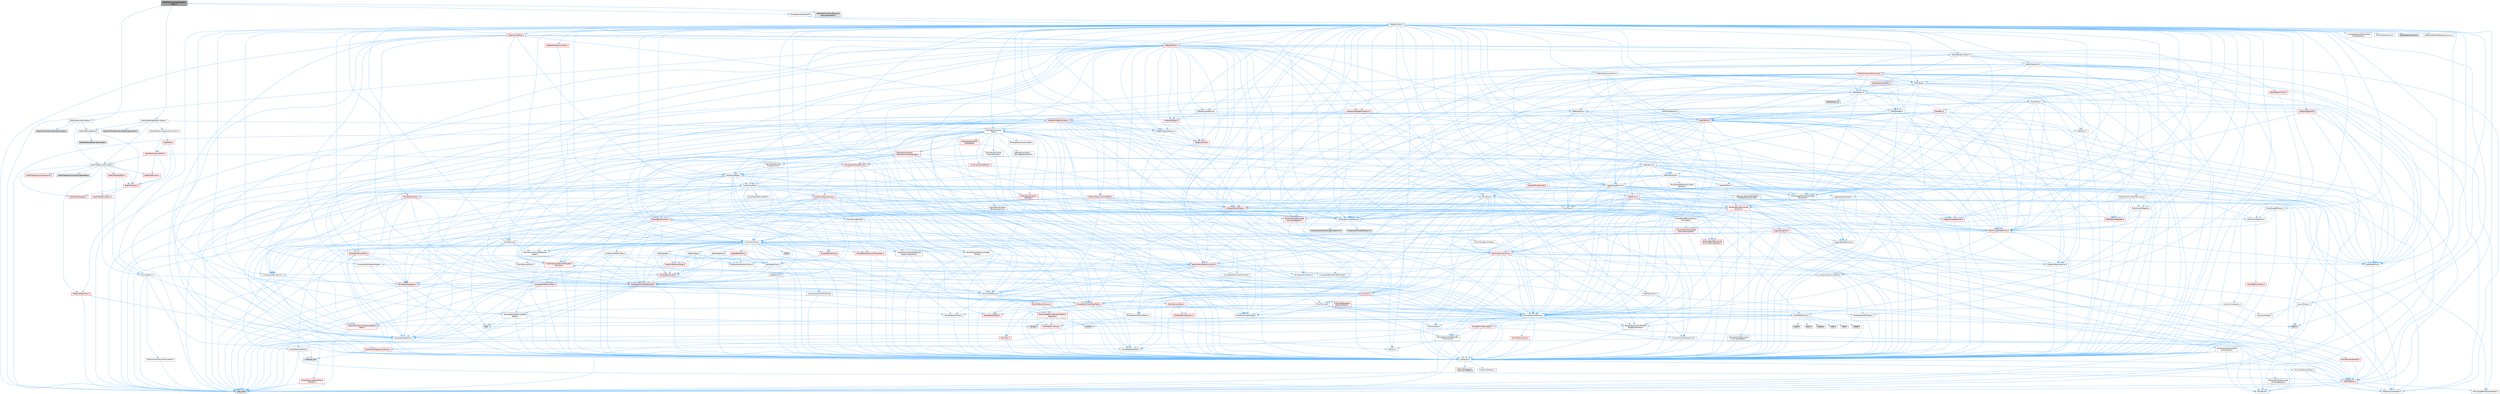 digraph "StateTreeConditionBlueprintBase.h"
{
 // INTERACTIVE_SVG=YES
 // LATEX_PDF_SIZE
  bgcolor="transparent";
  edge [fontname=Helvetica,fontsize=10,labelfontname=Helvetica,labelfontsize=10];
  node [fontname=Helvetica,fontsize=10,shape=box,height=0.2,width=0.4];
  Node1 [id="Node000001",label="StateTreeConditionBlueprint\lBase.h",height=0.2,width=0.4,color="gray40", fillcolor="grey60", style="filled", fontcolor="black",tooltip=" "];
  Node1 -> Node2 [id="edge1_Node000001_Node000002",color="steelblue1",style="solid",tooltip=" "];
  Node2 [id="Node000002",label="Templates/SubclassOf.h",height=0.2,width=0.4,color="grey40", fillcolor="white", style="filled",URL="$d5/db4/SubclassOf_8h.html",tooltip=" "];
  Node2 -> Node3 [id="edge2_Node000002_Node000003",color="steelblue1",style="solid",tooltip=" "];
  Node3 [id="Node000003",label="UObject/Class.h",height=0.2,width=0.4,color="grey40", fillcolor="white", style="filled",URL="$d4/d05/Class_8h.html",tooltip=" "];
  Node3 -> Node4 [id="edge3_Node000003_Node000004",color="steelblue1",style="solid",tooltip=" "];
  Node4 [id="Node000004",label="Concepts/GetTypeHashable.h",height=0.2,width=0.4,color="grey40", fillcolor="white", style="filled",URL="$d3/da2/GetTypeHashable_8h.html",tooltip=" "];
  Node4 -> Node5 [id="edge4_Node000004_Node000005",color="steelblue1",style="solid",tooltip=" "];
  Node5 [id="Node000005",label="CoreTypes.h",height=0.2,width=0.4,color="grey40", fillcolor="white", style="filled",URL="$dc/dec/CoreTypes_8h.html",tooltip=" "];
  Node5 -> Node6 [id="edge5_Node000005_Node000006",color="steelblue1",style="solid",tooltip=" "];
  Node6 [id="Node000006",label="HAL/Platform.h",height=0.2,width=0.4,color="red", fillcolor="#FFF0F0", style="filled",URL="$d9/dd0/Platform_8h.html",tooltip=" "];
  Node6 -> Node7 [id="edge6_Node000006_Node000007",color="steelblue1",style="solid",tooltip=" "];
  Node7 [id="Node000007",label="Misc/Build.h",height=0.2,width=0.4,color="grey40", fillcolor="white", style="filled",URL="$d3/dbb/Build_8h.html",tooltip=" "];
  Node6 -> Node8 [id="edge7_Node000006_Node000008",color="steelblue1",style="solid",tooltip=" "];
  Node8 [id="Node000008",label="Misc/LargeWorldCoordinates.h",height=0.2,width=0.4,color="grey40", fillcolor="white", style="filled",URL="$d2/dcb/LargeWorldCoordinates_8h.html",tooltip=" "];
  Node6 -> Node9 [id="edge8_Node000006_Node000009",color="steelblue1",style="solid",tooltip=" "];
  Node9 [id="Node000009",label="type_traits",height=0.2,width=0.4,color="grey60", fillcolor="#E0E0E0", style="filled",tooltip=" "];
  Node6 -> Node10 [id="edge9_Node000006_Node000010",color="steelblue1",style="solid",tooltip=" "];
  Node10 [id="Node000010",label="PreprocessorHelpers.h",height=0.2,width=0.4,color="grey40", fillcolor="white", style="filled",URL="$db/ddb/PreprocessorHelpers_8h.html",tooltip=" "];
  Node5 -> Node16 [id="edge10_Node000005_Node000016",color="steelblue1",style="solid",tooltip=" "];
  Node16 [id="Node000016",label="ProfilingDebugging\l/UMemoryDefines.h",height=0.2,width=0.4,color="grey40", fillcolor="white", style="filled",URL="$d2/da2/UMemoryDefines_8h.html",tooltip=" "];
  Node5 -> Node17 [id="edge11_Node000005_Node000017",color="steelblue1",style="solid",tooltip=" "];
  Node17 [id="Node000017",label="Misc/CoreMiscDefines.h",height=0.2,width=0.4,color="grey40", fillcolor="white", style="filled",URL="$da/d38/CoreMiscDefines_8h.html",tooltip=" "];
  Node17 -> Node6 [id="edge12_Node000017_Node000006",color="steelblue1",style="solid",tooltip=" "];
  Node17 -> Node10 [id="edge13_Node000017_Node000010",color="steelblue1",style="solid",tooltip=" "];
  Node5 -> Node18 [id="edge14_Node000005_Node000018",color="steelblue1",style="solid",tooltip=" "];
  Node18 [id="Node000018",label="Misc/CoreDefines.h",height=0.2,width=0.4,color="grey40", fillcolor="white", style="filled",URL="$d3/dd2/CoreDefines_8h.html",tooltip=" "];
  Node4 -> Node19 [id="edge15_Node000004_Node000019",color="steelblue1",style="solid",tooltip=" "];
  Node19 [id="Node000019",label="Templates/TypeHash.h",height=0.2,width=0.4,color="red", fillcolor="#FFF0F0", style="filled",URL="$d1/d62/TypeHash_8h.html",tooltip=" "];
  Node19 -> Node5 [id="edge16_Node000019_Node000005",color="steelblue1",style="solid",tooltip=" "];
  Node19 -> Node20 [id="edge17_Node000019_Node000020",color="steelblue1",style="solid",tooltip=" "];
  Node20 [id="Node000020",label="Templates/Requires.h",height=0.2,width=0.4,color="grey40", fillcolor="white", style="filled",URL="$dc/d96/Requires_8h.html",tooltip=" "];
  Node20 -> Node21 [id="edge18_Node000020_Node000021",color="steelblue1",style="solid",tooltip=" "];
  Node21 [id="Node000021",label="Templates/EnableIf.h",height=0.2,width=0.4,color="grey40", fillcolor="white", style="filled",URL="$d7/d60/EnableIf_8h.html",tooltip=" "];
  Node21 -> Node5 [id="edge19_Node000021_Node000005",color="steelblue1",style="solid",tooltip=" "];
  Node20 -> Node9 [id="edge20_Node000020_Node000009",color="steelblue1",style="solid",tooltip=" "];
  Node19 -> Node22 [id="edge21_Node000019_Node000022",color="steelblue1",style="solid",tooltip=" "];
  Node22 [id="Node000022",label="Misc/Crc.h",height=0.2,width=0.4,color="red", fillcolor="#FFF0F0", style="filled",URL="$d4/dd2/Crc_8h.html",tooltip=" "];
  Node22 -> Node5 [id="edge22_Node000022_Node000005",color="steelblue1",style="solid",tooltip=" "];
  Node22 -> Node23 [id="edge23_Node000022_Node000023",color="steelblue1",style="solid",tooltip=" "];
  Node23 [id="Node000023",label="HAL/PlatformString.h",height=0.2,width=0.4,color="red", fillcolor="#FFF0F0", style="filled",URL="$db/db5/PlatformString_8h.html",tooltip=" "];
  Node23 -> Node5 [id="edge24_Node000023_Node000005",color="steelblue1",style="solid",tooltip=" "];
  Node22 -> Node25 [id="edge25_Node000022_Node000025",color="steelblue1",style="solid",tooltip=" "];
  Node25 [id="Node000025",label="Misc/AssertionMacros.h",height=0.2,width=0.4,color="grey40", fillcolor="white", style="filled",URL="$d0/dfa/AssertionMacros_8h.html",tooltip=" "];
  Node25 -> Node5 [id="edge26_Node000025_Node000005",color="steelblue1",style="solid",tooltip=" "];
  Node25 -> Node6 [id="edge27_Node000025_Node000006",color="steelblue1",style="solid",tooltip=" "];
  Node25 -> Node26 [id="edge28_Node000025_Node000026",color="steelblue1",style="solid",tooltip=" "];
  Node26 [id="Node000026",label="HAL/PlatformMisc.h",height=0.2,width=0.4,color="red", fillcolor="#FFF0F0", style="filled",URL="$d0/df5/PlatformMisc_8h.html",tooltip=" "];
  Node26 -> Node5 [id="edge29_Node000026_Node000005",color="steelblue1",style="solid",tooltip=" "];
  Node25 -> Node10 [id="edge30_Node000025_Node000010",color="steelblue1",style="solid",tooltip=" "];
  Node25 -> Node21 [id="edge31_Node000025_Node000021",color="steelblue1",style="solid",tooltip=" "];
  Node25 -> Node62 [id="edge32_Node000025_Node000062",color="steelblue1",style="solid",tooltip=" "];
  Node62 [id="Node000062",label="Templates/IsArrayOrRefOf\lTypeByPredicate.h",height=0.2,width=0.4,color="grey40", fillcolor="white", style="filled",URL="$d6/da1/IsArrayOrRefOfTypeByPredicate_8h.html",tooltip=" "];
  Node62 -> Node5 [id="edge33_Node000062_Node000005",color="steelblue1",style="solid",tooltip=" "];
  Node25 -> Node63 [id="edge34_Node000025_Node000063",color="steelblue1",style="solid",tooltip=" "];
  Node63 [id="Node000063",label="Templates/IsValidVariadic\lFunctionArg.h",height=0.2,width=0.4,color="grey40", fillcolor="white", style="filled",URL="$d0/dc8/IsValidVariadicFunctionArg_8h.html",tooltip=" "];
  Node63 -> Node5 [id="edge35_Node000063_Node000005",color="steelblue1",style="solid",tooltip=" "];
  Node63 -> Node64 [id="edge36_Node000063_Node000064",color="steelblue1",style="solid",tooltip=" "];
  Node64 [id="Node000064",label="IsEnum.h",height=0.2,width=0.4,color="grey40", fillcolor="white", style="filled",URL="$d4/de5/IsEnum_8h.html",tooltip=" "];
  Node63 -> Node9 [id="edge37_Node000063_Node000009",color="steelblue1",style="solid",tooltip=" "];
  Node25 -> Node65 [id="edge38_Node000025_Node000065",color="steelblue1",style="solid",tooltip=" "];
  Node65 [id="Node000065",label="Traits/IsCharEncodingCompatible\lWith.h",height=0.2,width=0.4,color="red", fillcolor="#FFF0F0", style="filled",URL="$df/dd1/IsCharEncodingCompatibleWith_8h.html",tooltip=" "];
  Node65 -> Node9 [id="edge39_Node000065_Node000009",color="steelblue1",style="solid",tooltip=" "];
  Node25 -> Node67 [id="edge40_Node000025_Node000067",color="steelblue1",style="solid",tooltip=" "];
  Node67 [id="Node000067",label="Misc/VarArgs.h",height=0.2,width=0.4,color="grey40", fillcolor="white", style="filled",URL="$d5/d6f/VarArgs_8h.html",tooltip=" "];
  Node67 -> Node5 [id="edge41_Node000067_Node000005",color="steelblue1",style="solid",tooltip=" "];
  Node25 -> Node68 [id="edge42_Node000025_Node000068",color="steelblue1",style="solid",tooltip=" "];
  Node68 [id="Node000068",label="String/FormatStringSan.h",height=0.2,width=0.4,color="red", fillcolor="#FFF0F0", style="filled",URL="$d3/d8b/FormatStringSan_8h.html",tooltip=" "];
  Node68 -> Node9 [id="edge43_Node000068_Node000009",color="steelblue1",style="solid",tooltip=" "];
  Node68 -> Node5 [id="edge44_Node000068_Node000005",color="steelblue1",style="solid",tooltip=" "];
  Node68 -> Node20 [id="edge45_Node000068_Node000020",color="steelblue1",style="solid",tooltip=" "];
  Node68 -> Node63 [id="edge46_Node000068_Node000063",color="steelblue1",style="solid",tooltip=" "];
  Node68 -> Node34 [id="edge47_Node000068_Node000034",color="steelblue1",style="solid",tooltip=" "];
  Node34 [id="Node000034",label="Containers/ContainersFwd.h",height=0.2,width=0.4,color="grey40", fillcolor="white", style="filled",URL="$d4/d0a/ContainersFwd_8h.html",tooltip=" "];
  Node34 -> Node6 [id="edge48_Node000034_Node000006",color="steelblue1",style="solid",tooltip=" "];
  Node34 -> Node5 [id="edge49_Node000034_Node000005",color="steelblue1",style="solid",tooltip=" "];
  Node34 -> Node31 [id="edge50_Node000034_Node000031",color="steelblue1",style="solid",tooltip=" "];
  Node31 [id="Node000031",label="Traits/IsContiguousContainer.h",height=0.2,width=0.4,color="red", fillcolor="#FFF0F0", style="filled",URL="$d5/d3c/IsContiguousContainer_8h.html",tooltip=" "];
  Node31 -> Node5 [id="edge51_Node000031_Node000005",color="steelblue1",style="solid",tooltip=" "];
  Node31 -> Node30 [id="edge52_Node000031_Node000030",color="steelblue1",style="solid",tooltip=" "];
  Node30 [id="Node000030",label="initializer_list",height=0.2,width=0.4,color="grey60", fillcolor="#E0E0E0", style="filled",tooltip=" "];
  Node25 -> Node73 [id="edge53_Node000025_Node000073",color="steelblue1",style="solid",tooltip=" "];
  Node73 [id="Node000073",label="atomic",height=0.2,width=0.4,color="grey60", fillcolor="#E0E0E0", style="filled",tooltip=" "];
  Node22 -> Node74 [id="edge54_Node000022_Node000074",color="steelblue1",style="solid",tooltip=" "];
  Node74 [id="Node000074",label="Misc/CString.h",height=0.2,width=0.4,color="grey40", fillcolor="white", style="filled",URL="$d2/d49/CString_8h.html",tooltip=" "];
  Node74 -> Node5 [id="edge55_Node000074_Node000005",color="steelblue1",style="solid",tooltip=" "];
  Node74 -> Node38 [id="edge56_Node000074_Node000038",color="steelblue1",style="solid",tooltip=" "];
  Node38 [id="Node000038",label="HAL/PlatformCrt.h",height=0.2,width=0.4,color="grey40", fillcolor="white", style="filled",URL="$d8/d75/PlatformCrt_8h.html",tooltip=" "];
  Node38 -> Node39 [id="edge57_Node000038_Node000039",color="steelblue1",style="solid",tooltip=" "];
  Node39 [id="Node000039",label="new",height=0.2,width=0.4,color="grey60", fillcolor="#E0E0E0", style="filled",tooltip=" "];
  Node38 -> Node40 [id="edge58_Node000038_Node000040",color="steelblue1",style="solid",tooltip=" "];
  Node40 [id="Node000040",label="wchar.h",height=0.2,width=0.4,color="grey60", fillcolor="#E0E0E0", style="filled",tooltip=" "];
  Node38 -> Node41 [id="edge59_Node000038_Node000041",color="steelblue1",style="solid",tooltip=" "];
  Node41 [id="Node000041",label="stddef.h",height=0.2,width=0.4,color="grey60", fillcolor="#E0E0E0", style="filled",tooltip=" "];
  Node38 -> Node42 [id="edge60_Node000038_Node000042",color="steelblue1",style="solid",tooltip=" "];
  Node42 [id="Node000042",label="stdlib.h",height=0.2,width=0.4,color="grey60", fillcolor="#E0E0E0", style="filled",tooltip=" "];
  Node38 -> Node43 [id="edge61_Node000038_Node000043",color="steelblue1",style="solid",tooltip=" "];
  Node43 [id="Node000043",label="stdio.h",height=0.2,width=0.4,color="grey60", fillcolor="#E0E0E0", style="filled",tooltip=" "];
  Node38 -> Node44 [id="edge62_Node000038_Node000044",color="steelblue1",style="solid",tooltip=" "];
  Node44 [id="Node000044",label="stdarg.h",height=0.2,width=0.4,color="grey60", fillcolor="#E0E0E0", style="filled",tooltip=" "];
  Node38 -> Node45 [id="edge63_Node000038_Node000045",color="steelblue1",style="solid",tooltip=" "];
  Node45 [id="Node000045",label="math.h",height=0.2,width=0.4,color="grey60", fillcolor="#E0E0E0", style="filled",tooltip=" "];
  Node38 -> Node46 [id="edge64_Node000038_Node000046",color="steelblue1",style="solid",tooltip=" "];
  Node46 [id="Node000046",label="float.h",height=0.2,width=0.4,color="grey60", fillcolor="#E0E0E0", style="filled",tooltip=" "];
  Node38 -> Node47 [id="edge65_Node000038_Node000047",color="steelblue1",style="solid",tooltip=" "];
  Node47 [id="Node000047",label="string.h",height=0.2,width=0.4,color="grey60", fillcolor="#E0E0E0", style="filled",tooltip=" "];
  Node74 -> Node23 [id="edge66_Node000074_Node000023",color="steelblue1",style="solid",tooltip=" "];
  Node74 -> Node25 [id="edge67_Node000074_Node000025",color="steelblue1",style="solid",tooltip=" "];
  Node74 -> Node75 [id="edge68_Node000074_Node000075",color="steelblue1",style="solid",tooltip=" "];
  Node75 [id="Node000075",label="Misc/Char.h",height=0.2,width=0.4,color="red", fillcolor="#FFF0F0", style="filled",URL="$d0/d58/Char_8h.html",tooltip=" "];
  Node75 -> Node5 [id="edge69_Node000075_Node000005",color="steelblue1",style="solid",tooltip=" "];
  Node75 -> Node9 [id="edge70_Node000075_Node000009",color="steelblue1",style="solid",tooltip=" "];
  Node74 -> Node67 [id="edge71_Node000074_Node000067",color="steelblue1",style="solid",tooltip=" "];
  Node74 -> Node62 [id="edge72_Node000074_Node000062",color="steelblue1",style="solid",tooltip=" "];
  Node74 -> Node63 [id="edge73_Node000074_Node000063",color="steelblue1",style="solid",tooltip=" "];
  Node74 -> Node65 [id="edge74_Node000074_Node000065",color="steelblue1",style="solid",tooltip=" "];
  Node22 -> Node75 [id="edge75_Node000022_Node000075",color="steelblue1",style="solid",tooltip=" "];
  Node22 -> Node79 [id="edge76_Node000022_Node000079",color="steelblue1",style="solid",tooltip=" "];
  Node79 [id="Node000079",label="Templates/UnrealTypeTraits.h",height=0.2,width=0.4,color="red", fillcolor="#FFF0F0", style="filled",URL="$d2/d2d/UnrealTypeTraits_8h.html",tooltip=" "];
  Node79 -> Node5 [id="edge77_Node000079_Node000005",color="steelblue1",style="solid",tooltip=" "];
  Node79 -> Node80 [id="edge78_Node000079_Node000080",color="steelblue1",style="solid",tooltip=" "];
  Node80 [id="Node000080",label="Templates/IsPointer.h",height=0.2,width=0.4,color="grey40", fillcolor="white", style="filled",URL="$d7/d05/IsPointer_8h.html",tooltip=" "];
  Node80 -> Node5 [id="edge79_Node000080_Node000005",color="steelblue1",style="solid",tooltip=" "];
  Node79 -> Node25 [id="edge80_Node000079_Node000025",color="steelblue1",style="solid",tooltip=" "];
  Node79 -> Node21 [id="edge81_Node000079_Node000021",color="steelblue1",style="solid",tooltip=" "];
  Node79 -> Node64 [id="edge82_Node000079_Node000064",color="steelblue1",style="solid",tooltip=" "];
  Node79 -> Node83 [id="edge83_Node000079_Node000083",color="steelblue1",style="solid",tooltip=" "];
  Node83 [id="Node000083",label="Templates/Models.h",height=0.2,width=0.4,color="red", fillcolor="#FFF0F0", style="filled",URL="$d3/d0c/Models_8h.html",tooltip=" "];
  Node79 -> Node84 [id="edge84_Node000079_Node000084",color="steelblue1",style="solid",tooltip=" "];
  Node84 [id="Node000084",label="Templates/IsPODType.h",height=0.2,width=0.4,color="grey40", fillcolor="white", style="filled",URL="$d7/db1/IsPODType_8h.html",tooltip=" "];
  Node84 -> Node5 [id="edge85_Node000084_Node000005",color="steelblue1",style="solid",tooltip=" "];
  Node79 -> Node85 [id="edge86_Node000079_Node000085",color="steelblue1",style="solid",tooltip=" "];
  Node85 [id="Node000085",label="Templates/IsUECoreType.h",height=0.2,width=0.4,color="grey40", fillcolor="white", style="filled",URL="$d1/db8/IsUECoreType_8h.html",tooltip=" "];
  Node85 -> Node5 [id="edge87_Node000085_Node000005",color="steelblue1",style="solid",tooltip=" "];
  Node85 -> Node9 [id="edge88_Node000085_Node000009",color="steelblue1",style="solid",tooltip=" "];
  Node19 -> Node9 [id="edge89_Node000019_Node000009",color="steelblue1",style="solid",tooltip=" "];
  Node3 -> Node88 [id="edge90_Node000003_Node000088",color="steelblue1",style="solid",tooltip=" "];
  Node88 [id="Node000088",label="Concepts/StaticClassProvider.h",height=0.2,width=0.4,color="grey40", fillcolor="white", style="filled",URL="$dd/d83/StaticClassProvider_8h.html",tooltip=" "];
  Node3 -> Node89 [id="edge91_Node000003_Node000089",color="steelblue1",style="solid",tooltip=" "];
  Node89 [id="Node000089",label="Concepts/StaticStructProvider.h",height=0.2,width=0.4,color="grey40", fillcolor="white", style="filled",URL="$d5/d77/StaticStructProvider_8h.html",tooltip=" "];
  Node3 -> Node90 [id="edge92_Node000003_Node000090",color="steelblue1",style="solid",tooltip=" "];
  Node90 [id="Node000090",label="Concepts/StructSerializable\lWithDefaults.h",height=0.2,width=0.4,color="grey40", fillcolor="white", style="filled",URL="$d5/ddc/StructSerializableWithDefaults_8h.html",tooltip=" "];
  Node3 -> Node91 [id="edge93_Node000003_Node000091",color="steelblue1",style="solid",tooltip=" "];
  Node91 [id="Node000091",label="Containers/Array.h",height=0.2,width=0.4,color="grey40", fillcolor="white", style="filled",URL="$df/dd0/Array_8h.html",tooltip=" "];
  Node91 -> Node5 [id="edge94_Node000091_Node000005",color="steelblue1",style="solid",tooltip=" "];
  Node91 -> Node25 [id="edge95_Node000091_Node000025",color="steelblue1",style="solid",tooltip=" "];
  Node91 -> Node92 [id="edge96_Node000091_Node000092",color="steelblue1",style="solid",tooltip=" "];
  Node92 [id="Node000092",label="Misc/IntrusiveUnsetOptional\lState.h",height=0.2,width=0.4,color="grey40", fillcolor="white", style="filled",URL="$d2/d0a/IntrusiveUnsetOptionalState_8h.html",tooltip=" "];
  Node92 -> Node93 [id="edge97_Node000092_Node000093",color="steelblue1",style="solid",tooltip=" "];
  Node93 [id="Node000093",label="Misc/OptionalFwd.h",height=0.2,width=0.4,color="grey40", fillcolor="white", style="filled",URL="$dc/d50/OptionalFwd_8h.html",tooltip=" "];
  Node91 -> Node94 [id="edge98_Node000091_Node000094",color="steelblue1",style="solid",tooltip=" "];
  Node94 [id="Node000094",label="Misc/ReverseIterate.h",height=0.2,width=0.4,color="red", fillcolor="#FFF0F0", style="filled",URL="$db/de3/ReverseIterate_8h.html",tooltip=" "];
  Node94 -> Node6 [id="edge99_Node000094_Node000006",color="steelblue1",style="solid",tooltip=" "];
  Node91 -> Node96 [id="edge100_Node000091_Node000096",color="steelblue1",style="solid",tooltip=" "];
  Node96 [id="Node000096",label="HAL/UnrealMemory.h",height=0.2,width=0.4,color="grey40", fillcolor="white", style="filled",URL="$d9/d96/UnrealMemory_8h.html",tooltip=" "];
  Node96 -> Node5 [id="edge101_Node000096_Node000005",color="steelblue1",style="solid",tooltip=" "];
  Node96 -> Node97 [id="edge102_Node000096_Node000097",color="steelblue1",style="solid",tooltip=" "];
  Node97 [id="Node000097",label="GenericPlatform/GenericPlatform\lMemory.h",height=0.2,width=0.4,color="red", fillcolor="#FFF0F0", style="filled",URL="$dd/d22/GenericPlatformMemory_8h.html",tooltip=" "];
  Node97 -> Node5 [id="edge103_Node000097_Node000005",color="steelblue1",style="solid",tooltip=" "];
  Node97 -> Node23 [id="edge104_Node000097_Node000023",color="steelblue1",style="solid",tooltip=" "];
  Node97 -> Node47 [id="edge105_Node000097_Node000047",color="steelblue1",style="solid",tooltip=" "];
  Node97 -> Node40 [id="edge106_Node000097_Node000040",color="steelblue1",style="solid",tooltip=" "];
  Node96 -> Node98 [id="edge107_Node000096_Node000098",color="steelblue1",style="solid",tooltip=" "];
  Node98 [id="Node000098",label="HAL/MemoryBase.h",height=0.2,width=0.4,color="red", fillcolor="#FFF0F0", style="filled",URL="$d6/d9f/MemoryBase_8h.html",tooltip=" "];
  Node98 -> Node5 [id="edge108_Node000098_Node000005",color="steelblue1",style="solid",tooltip=" "];
  Node98 -> Node55 [id="edge109_Node000098_Node000055",color="steelblue1",style="solid",tooltip=" "];
  Node55 [id="Node000055",label="HAL/PlatformAtomics.h",height=0.2,width=0.4,color="red", fillcolor="#FFF0F0", style="filled",URL="$d3/d36/PlatformAtomics_8h.html",tooltip=" "];
  Node55 -> Node5 [id="edge110_Node000055_Node000005",color="steelblue1",style="solid",tooltip=" "];
  Node98 -> Node38 [id="edge111_Node000098_Node000038",color="steelblue1",style="solid",tooltip=" "];
  Node96 -> Node108 [id="edge112_Node000096_Node000108",color="steelblue1",style="solid",tooltip=" "];
  Node108 [id="Node000108",label="HAL/PlatformMemory.h",height=0.2,width=0.4,color="red", fillcolor="#FFF0F0", style="filled",URL="$de/d68/PlatformMemory_8h.html",tooltip=" "];
  Node108 -> Node5 [id="edge113_Node000108_Node000005",color="steelblue1",style="solid",tooltip=" "];
  Node108 -> Node97 [id="edge114_Node000108_Node000097",color="steelblue1",style="solid",tooltip=" "];
  Node96 -> Node110 [id="edge115_Node000096_Node000110",color="steelblue1",style="solid",tooltip=" "];
  Node110 [id="Node000110",label="ProfilingDebugging\l/MemoryTrace.h",height=0.2,width=0.4,color="red", fillcolor="#FFF0F0", style="filled",URL="$da/dd7/MemoryTrace_8h.html",tooltip=" "];
  Node110 -> Node6 [id="edge116_Node000110_Node000006",color="steelblue1",style="solid",tooltip=" "];
  Node110 -> Node50 [id="edge117_Node000110_Node000050",color="steelblue1",style="solid",tooltip=" "];
  Node50 [id="Node000050",label="Misc/EnumClassFlags.h",height=0.2,width=0.4,color="grey40", fillcolor="white", style="filled",URL="$d8/de7/EnumClassFlags_8h.html",tooltip=" "];
  Node96 -> Node80 [id="edge118_Node000096_Node000080",color="steelblue1",style="solid",tooltip=" "];
  Node91 -> Node79 [id="edge119_Node000091_Node000079",color="steelblue1",style="solid",tooltip=" "];
  Node91 -> Node111 [id="edge120_Node000091_Node000111",color="steelblue1",style="solid",tooltip=" "];
  Node111 [id="Node000111",label="Templates/UnrealTemplate.h",height=0.2,width=0.4,color="red", fillcolor="#FFF0F0", style="filled",URL="$d4/d24/UnrealTemplate_8h.html",tooltip=" "];
  Node111 -> Node5 [id="edge121_Node000111_Node000005",color="steelblue1",style="solid",tooltip=" "];
  Node111 -> Node80 [id="edge122_Node000111_Node000080",color="steelblue1",style="solid",tooltip=" "];
  Node111 -> Node96 [id="edge123_Node000111_Node000096",color="steelblue1",style="solid",tooltip=" "];
  Node111 -> Node79 [id="edge124_Node000111_Node000079",color="steelblue1",style="solid",tooltip=" "];
  Node111 -> Node20 [id="edge125_Node000111_Node000020",color="steelblue1",style="solid",tooltip=" "];
  Node111 -> Node115 [id="edge126_Node000111_Node000115",color="steelblue1",style="solid",tooltip=" "];
  Node115 [id="Node000115",label="Templates/TypeCompatible\lBytes.h",height=0.2,width=0.4,color="grey40", fillcolor="white", style="filled",URL="$df/d0a/TypeCompatibleBytes_8h.html",tooltip=" "];
  Node115 -> Node5 [id="edge127_Node000115_Node000005",color="steelblue1",style="solid",tooltip=" "];
  Node115 -> Node47 [id="edge128_Node000115_Node000047",color="steelblue1",style="solid",tooltip=" "];
  Node115 -> Node39 [id="edge129_Node000115_Node000039",color="steelblue1",style="solid",tooltip=" "];
  Node115 -> Node9 [id="edge130_Node000115_Node000009",color="steelblue1",style="solid",tooltip=" "];
  Node111 -> Node31 [id="edge131_Node000111_Node000031",color="steelblue1",style="solid",tooltip=" "];
  Node111 -> Node9 [id="edge132_Node000111_Node000009",color="steelblue1",style="solid",tooltip=" "];
  Node91 -> Node117 [id="edge133_Node000091_Node000117",color="steelblue1",style="solid",tooltip=" "];
  Node117 [id="Node000117",label="Containers/AllowShrinking.h",height=0.2,width=0.4,color="grey40", fillcolor="white", style="filled",URL="$d7/d1a/AllowShrinking_8h.html",tooltip=" "];
  Node117 -> Node5 [id="edge134_Node000117_Node000005",color="steelblue1",style="solid",tooltip=" "];
  Node91 -> Node118 [id="edge135_Node000091_Node000118",color="steelblue1",style="solid",tooltip=" "];
  Node118 [id="Node000118",label="Containers/ContainerAllocation\lPolicies.h",height=0.2,width=0.4,color="red", fillcolor="#FFF0F0", style="filled",URL="$d7/dff/ContainerAllocationPolicies_8h.html",tooltip=" "];
  Node118 -> Node5 [id="edge136_Node000118_Node000005",color="steelblue1",style="solid",tooltip=" "];
  Node118 -> Node118 [id="edge137_Node000118_Node000118",color="steelblue1",style="solid",tooltip=" "];
  Node118 -> Node96 [id="edge138_Node000118_Node000096",color="steelblue1",style="solid",tooltip=" "];
  Node118 -> Node25 [id="edge139_Node000118_Node000025",color="steelblue1",style="solid",tooltip=" "];
  Node118 -> Node129 [id="edge140_Node000118_Node000129",color="steelblue1",style="solid",tooltip=" "];
  Node129 [id="Node000129",label="Templates/MemoryOps.h",height=0.2,width=0.4,color="red", fillcolor="#FFF0F0", style="filled",URL="$db/dea/MemoryOps_8h.html",tooltip=" "];
  Node129 -> Node5 [id="edge141_Node000129_Node000005",color="steelblue1",style="solid",tooltip=" "];
  Node129 -> Node96 [id="edge142_Node000129_Node000096",color="steelblue1",style="solid",tooltip=" "];
  Node129 -> Node20 [id="edge143_Node000129_Node000020",color="steelblue1",style="solid",tooltip=" "];
  Node129 -> Node79 [id="edge144_Node000129_Node000079",color="steelblue1",style="solid",tooltip=" "];
  Node129 -> Node39 [id="edge145_Node000129_Node000039",color="steelblue1",style="solid",tooltip=" "];
  Node129 -> Node9 [id="edge146_Node000129_Node000009",color="steelblue1",style="solid",tooltip=" "];
  Node118 -> Node115 [id="edge147_Node000118_Node000115",color="steelblue1",style="solid",tooltip=" "];
  Node118 -> Node9 [id="edge148_Node000118_Node000009",color="steelblue1",style="solid",tooltip=" "];
  Node91 -> Node130 [id="edge149_Node000091_Node000130",color="steelblue1",style="solid",tooltip=" "];
  Node130 [id="Node000130",label="Containers/ContainerElement\lTypeCompatibility.h",height=0.2,width=0.4,color="grey40", fillcolor="white", style="filled",URL="$df/ddf/ContainerElementTypeCompatibility_8h.html",tooltip=" "];
  Node130 -> Node5 [id="edge150_Node000130_Node000005",color="steelblue1",style="solid",tooltip=" "];
  Node130 -> Node79 [id="edge151_Node000130_Node000079",color="steelblue1",style="solid",tooltip=" "];
  Node91 -> Node131 [id="edge152_Node000091_Node000131",color="steelblue1",style="solid",tooltip=" "];
  Node131 [id="Node000131",label="Serialization/Archive.h",height=0.2,width=0.4,color="red", fillcolor="#FFF0F0", style="filled",URL="$d7/d3b/Archive_8h.html",tooltip=" "];
  Node131 -> Node5 [id="edge153_Node000131_Node000005",color="steelblue1",style="solid",tooltip=" "];
  Node131 -> Node35 [id="edge154_Node000131_Node000035",color="steelblue1",style="solid",tooltip=" "];
  Node35 [id="Node000035",label="Math/MathFwd.h",height=0.2,width=0.4,color="grey40", fillcolor="white", style="filled",URL="$d2/d10/MathFwd_8h.html",tooltip=" "];
  Node35 -> Node6 [id="edge155_Node000035_Node000006",color="steelblue1",style="solid",tooltip=" "];
  Node131 -> Node25 [id="edge156_Node000131_Node000025",color="steelblue1",style="solid",tooltip=" "];
  Node131 -> Node7 [id="edge157_Node000131_Node000007",color="steelblue1",style="solid",tooltip=" "];
  Node131 -> Node67 [id="edge158_Node000131_Node000067",color="steelblue1",style="solid",tooltip=" "];
  Node131 -> Node21 [id="edge159_Node000131_Node000021",color="steelblue1",style="solid",tooltip=" "];
  Node131 -> Node62 [id="edge160_Node000131_Node000062",color="steelblue1",style="solid",tooltip=" "];
  Node131 -> Node63 [id="edge161_Node000131_Node000063",color="steelblue1",style="solid",tooltip=" "];
  Node131 -> Node111 [id="edge162_Node000131_Node000111",color="steelblue1",style="solid",tooltip=" "];
  Node131 -> Node65 [id="edge163_Node000131_Node000065",color="steelblue1",style="solid",tooltip=" "];
  Node131 -> Node140 [id="edge164_Node000131_Node000140",color="steelblue1",style="solid",tooltip=" "];
  Node140 [id="Node000140",label="UObject/ObjectVersion.h",height=0.2,width=0.4,color="grey40", fillcolor="white", style="filled",URL="$da/d63/ObjectVersion_8h.html",tooltip=" "];
  Node140 -> Node5 [id="edge165_Node000140_Node000005",color="steelblue1",style="solid",tooltip=" "];
  Node91 -> Node141 [id="edge166_Node000091_Node000141",color="steelblue1",style="solid",tooltip=" "];
  Node141 [id="Node000141",label="Serialization/MemoryImage\lWriter.h",height=0.2,width=0.4,color="grey40", fillcolor="white", style="filled",URL="$d0/d08/MemoryImageWriter_8h.html",tooltip=" "];
  Node141 -> Node5 [id="edge167_Node000141_Node000005",color="steelblue1",style="solid",tooltip=" "];
  Node141 -> Node142 [id="edge168_Node000141_Node000142",color="steelblue1",style="solid",tooltip=" "];
  Node142 [id="Node000142",label="Serialization/MemoryLayout.h",height=0.2,width=0.4,color="red", fillcolor="#FFF0F0", style="filled",URL="$d7/d66/MemoryLayout_8h.html",tooltip=" "];
  Node142 -> Node88 [id="edge169_Node000142_Node000088",color="steelblue1",style="solid",tooltip=" "];
  Node142 -> Node89 [id="edge170_Node000142_Node000089",color="steelblue1",style="solid",tooltip=" "];
  Node142 -> Node143 [id="edge171_Node000142_Node000143",color="steelblue1",style="solid",tooltip=" "];
  Node143 [id="Node000143",label="Containers/EnumAsByte.h",height=0.2,width=0.4,color="grey40", fillcolor="white", style="filled",URL="$d6/d9a/EnumAsByte_8h.html",tooltip=" "];
  Node143 -> Node5 [id="edge172_Node000143_Node000005",color="steelblue1",style="solid",tooltip=" "];
  Node143 -> Node84 [id="edge173_Node000143_Node000084",color="steelblue1",style="solid",tooltip=" "];
  Node143 -> Node19 [id="edge174_Node000143_Node000019",color="steelblue1",style="solid",tooltip=" "];
  Node142 -> Node28 [id="edge175_Node000142_Node000028",color="steelblue1",style="solid",tooltip=" "];
  Node28 [id="Node000028",label="Containers/StringFwd.h",height=0.2,width=0.4,color="grey40", fillcolor="white", style="filled",URL="$df/d37/StringFwd_8h.html",tooltip=" "];
  Node28 -> Node5 [id="edge176_Node000028_Node000005",color="steelblue1",style="solid",tooltip=" "];
  Node28 -> Node29 [id="edge177_Node000028_Node000029",color="steelblue1",style="solid",tooltip=" "];
  Node29 [id="Node000029",label="Traits/ElementType.h",height=0.2,width=0.4,color="grey40", fillcolor="white", style="filled",URL="$d5/d4f/ElementType_8h.html",tooltip=" "];
  Node29 -> Node6 [id="edge178_Node000029_Node000006",color="steelblue1",style="solid",tooltip=" "];
  Node29 -> Node30 [id="edge179_Node000029_Node000030",color="steelblue1",style="solid",tooltip=" "];
  Node29 -> Node9 [id="edge180_Node000029_Node000009",color="steelblue1",style="solid",tooltip=" "];
  Node28 -> Node31 [id="edge181_Node000028_Node000031",color="steelblue1",style="solid",tooltip=" "];
  Node142 -> Node96 [id="edge182_Node000142_Node000096",color="steelblue1",style="solid",tooltip=" "];
  Node142 -> Node21 [id="edge183_Node000142_Node000021",color="steelblue1",style="solid",tooltip=" "];
  Node142 -> Node145 [id="edge184_Node000142_Node000145",color="steelblue1",style="solid",tooltip=" "];
  Node145 [id="Node000145",label="Templates/IsAbstract.h",height=0.2,width=0.4,color="grey40", fillcolor="white", style="filled",URL="$d8/db7/IsAbstract_8h.html",tooltip=" "];
  Node142 -> Node83 [id="edge185_Node000142_Node000083",color="steelblue1",style="solid",tooltip=" "];
  Node142 -> Node111 [id="edge186_Node000142_Node000111",color="steelblue1",style="solid",tooltip=" "];
  Node91 -> Node146 [id="edge187_Node000091_Node000146",color="steelblue1",style="solid",tooltip=" "];
  Node146 [id="Node000146",label="Algo/Heapify.h",height=0.2,width=0.4,color="grey40", fillcolor="white", style="filled",URL="$d0/d2a/Heapify_8h.html",tooltip=" "];
  Node146 -> Node147 [id="edge188_Node000146_Node000147",color="steelblue1",style="solid",tooltip=" "];
  Node147 [id="Node000147",label="Algo/Impl/BinaryHeap.h",height=0.2,width=0.4,color="red", fillcolor="#FFF0F0", style="filled",URL="$d7/da3/Algo_2Impl_2BinaryHeap_8h.html",tooltip=" "];
  Node147 -> Node148 [id="edge189_Node000147_Node000148",color="steelblue1",style="solid",tooltip=" "];
  Node148 [id="Node000148",label="Templates/Invoke.h",height=0.2,width=0.4,color="red", fillcolor="#FFF0F0", style="filled",URL="$d7/deb/Invoke_8h.html",tooltip=" "];
  Node148 -> Node5 [id="edge190_Node000148_Node000005",color="steelblue1",style="solid",tooltip=" "];
  Node148 -> Node111 [id="edge191_Node000148_Node000111",color="steelblue1",style="solid",tooltip=" "];
  Node148 -> Node9 [id="edge192_Node000148_Node000009",color="steelblue1",style="solid",tooltip=" "];
  Node147 -> Node9 [id="edge193_Node000147_Node000009",color="steelblue1",style="solid",tooltip=" "];
  Node146 -> Node152 [id="edge194_Node000146_Node000152",color="steelblue1",style="solid",tooltip=" "];
  Node152 [id="Node000152",label="Templates/IdentityFunctor.h",height=0.2,width=0.4,color="grey40", fillcolor="white", style="filled",URL="$d7/d2e/IdentityFunctor_8h.html",tooltip=" "];
  Node152 -> Node6 [id="edge195_Node000152_Node000006",color="steelblue1",style="solid",tooltip=" "];
  Node146 -> Node148 [id="edge196_Node000146_Node000148",color="steelblue1",style="solid",tooltip=" "];
  Node146 -> Node153 [id="edge197_Node000146_Node000153",color="steelblue1",style="solid",tooltip=" "];
  Node153 [id="Node000153",label="Templates/Less.h",height=0.2,width=0.4,color="grey40", fillcolor="white", style="filled",URL="$de/dc8/Less_8h.html",tooltip=" "];
  Node153 -> Node5 [id="edge198_Node000153_Node000005",color="steelblue1",style="solid",tooltip=" "];
  Node153 -> Node111 [id="edge199_Node000153_Node000111",color="steelblue1",style="solid",tooltip=" "];
  Node146 -> Node111 [id="edge200_Node000146_Node000111",color="steelblue1",style="solid",tooltip=" "];
  Node91 -> Node154 [id="edge201_Node000091_Node000154",color="steelblue1",style="solid",tooltip=" "];
  Node154 [id="Node000154",label="Algo/HeapSort.h",height=0.2,width=0.4,color="grey40", fillcolor="white", style="filled",URL="$d3/d92/HeapSort_8h.html",tooltip=" "];
  Node154 -> Node147 [id="edge202_Node000154_Node000147",color="steelblue1",style="solid",tooltip=" "];
  Node154 -> Node152 [id="edge203_Node000154_Node000152",color="steelblue1",style="solid",tooltip=" "];
  Node154 -> Node153 [id="edge204_Node000154_Node000153",color="steelblue1",style="solid",tooltip=" "];
  Node154 -> Node111 [id="edge205_Node000154_Node000111",color="steelblue1",style="solid",tooltip=" "];
  Node91 -> Node155 [id="edge206_Node000091_Node000155",color="steelblue1",style="solid",tooltip=" "];
  Node155 [id="Node000155",label="Algo/IsHeap.h",height=0.2,width=0.4,color="grey40", fillcolor="white", style="filled",URL="$de/d32/IsHeap_8h.html",tooltip=" "];
  Node155 -> Node147 [id="edge207_Node000155_Node000147",color="steelblue1",style="solid",tooltip=" "];
  Node155 -> Node152 [id="edge208_Node000155_Node000152",color="steelblue1",style="solid",tooltip=" "];
  Node155 -> Node148 [id="edge209_Node000155_Node000148",color="steelblue1",style="solid",tooltip=" "];
  Node155 -> Node153 [id="edge210_Node000155_Node000153",color="steelblue1",style="solid",tooltip=" "];
  Node155 -> Node111 [id="edge211_Node000155_Node000111",color="steelblue1",style="solid",tooltip=" "];
  Node91 -> Node147 [id="edge212_Node000091_Node000147",color="steelblue1",style="solid",tooltip=" "];
  Node91 -> Node156 [id="edge213_Node000091_Node000156",color="steelblue1",style="solid",tooltip=" "];
  Node156 [id="Node000156",label="Algo/StableSort.h",height=0.2,width=0.4,color="red", fillcolor="#FFF0F0", style="filled",URL="$d7/d3c/StableSort_8h.html",tooltip=" "];
  Node156 -> Node152 [id="edge214_Node000156_Node000152",color="steelblue1",style="solid",tooltip=" "];
  Node156 -> Node148 [id="edge215_Node000156_Node000148",color="steelblue1",style="solid",tooltip=" "];
  Node156 -> Node153 [id="edge216_Node000156_Node000153",color="steelblue1",style="solid",tooltip=" "];
  Node156 -> Node111 [id="edge217_Node000156_Node000111",color="steelblue1",style="solid",tooltip=" "];
  Node91 -> Node4 [id="edge218_Node000091_Node000004",color="steelblue1",style="solid",tooltip=" "];
  Node91 -> Node152 [id="edge219_Node000091_Node000152",color="steelblue1",style="solid",tooltip=" "];
  Node91 -> Node148 [id="edge220_Node000091_Node000148",color="steelblue1",style="solid",tooltip=" "];
  Node91 -> Node153 [id="edge221_Node000091_Node000153",color="steelblue1",style="solid",tooltip=" "];
  Node91 -> Node159 [id="edge222_Node000091_Node000159",color="steelblue1",style="solid",tooltip=" "];
  Node159 [id="Node000159",label="Templates/LosesQualifiers\lFromTo.h",height=0.2,width=0.4,color="red", fillcolor="#FFF0F0", style="filled",URL="$d2/db3/LosesQualifiersFromTo_8h.html",tooltip=" "];
  Node159 -> Node9 [id="edge223_Node000159_Node000009",color="steelblue1",style="solid",tooltip=" "];
  Node91 -> Node20 [id="edge224_Node000091_Node000020",color="steelblue1",style="solid",tooltip=" "];
  Node91 -> Node160 [id="edge225_Node000091_Node000160",color="steelblue1",style="solid",tooltip=" "];
  Node160 [id="Node000160",label="Templates/Sorting.h",height=0.2,width=0.4,color="red", fillcolor="#FFF0F0", style="filled",URL="$d3/d9e/Sorting_8h.html",tooltip=" "];
  Node160 -> Node5 [id="edge226_Node000160_Node000005",color="steelblue1",style="solid",tooltip=" "];
  Node160 -> Node153 [id="edge227_Node000160_Node000153",color="steelblue1",style="solid",tooltip=" "];
  Node91 -> Node164 [id="edge228_Node000091_Node000164",color="steelblue1",style="solid",tooltip=" "];
  Node164 [id="Node000164",label="Templates/AlignmentTemplates.h",height=0.2,width=0.4,color="red", fillcolor="#FFF0F0", style="filled",URL="$dd/d32/AlignmentTemplates_8h.html",tooltip=" "];
  Node164 -> Node5 [id="edge229_Node000164_Node000005",color="steelblue1",style="solid",tooltip=" "];
  Node164 -> Node80 [id="edge230_Node000164_Node000080",color="steelblue1",style="solid",tooltip=" "];
  Node91 -> Node29 [id="edge231_Node000091_Node000029",color="steelblue1",style="solid",tooltip=" "];
  Node91 -> Node126 [id="edge232_Node000091_Node000126",color="steelblue1",style="solid",tooltip=" "];
  Node126 [id="Node000126",label="limits",height=0.2,width=0.4,color="grey60", fillcolor="#E0E0E0", style="filled",tooltip=" "];
  Node91 -> Node9 [id="edge233_Node000091_Node000009",color="steelblue1",style="solid",tooltip=" "];
  Node3 -> Node143 [id="edge234_Node000003_Node000143",color="steelblue1",style="solid",tooltip=" "];
  Node3 -> Node165 [id="edge235_Node000003_Node000165",color="steelblue1",style="solid",tooltip=" "];
  Node165 [id="Node000165",label="Containers/Map.h",height=0.2,width=0.4,color="grey40", fillcolor="white", style="filled",URL="$df/d79/Map_8h.html",tooltip=" "];
  Node165 -> Node5 [id="edge236_Node000165_Node000005",color="steelblue1",style="solid",tooltip=" "];
  Node165 -> Node166 [id="edge237_Node000165_Node000166",color="steelblue1",style="solid",tooltip=" "];
  Node166 [id="Node000166",label="Algo/Reverse.h",height=0.2,width=0.4,color="grey40", fillcolor="white", style="filled",URL="$d5/d93/Reverse_8h.html",tooltip=" "];
  Node166 -> Node5 [id="edge238_Node000166_Node000005",color="steelblue1",style="solid",tooltip=" "];
  Node166 -> Node111 [id="edge239_Node000166_Node000111",color="steelblue1",style="solid",tooltip=" "];
  Node165 -> Node130 [id="edge240_Node000165_Node000130",color="steelblue1",style="solid",tooltip=" "];
  Node165 -> Node167 [id="edge241_Node000165_Node000167",color="steelblue1",style="solid",tooltip=" "];
  Node167 [id="Node000167",label="Containers/Set.h",height=0.2,width=0.4,color="grey40", fillcolor="white", style="filled",URL="$d4/d45/Set_8h.html",tooltip=" "];
  Node167 -> Node118 [id="edge242_Node000167_Node000118",color="steelblue1",style="solid",tooltip=" "];
  Node167 -> Node130 [id="edge243_Node000167_Node000130",color="steelblue1",style="solid",tooltip=" "];
  Node167 -> Node168 [id="edge244_Node000167_Node000168",color="steelblue1",style="solid",tooltip=" "];
  Node168 [id="Node000168",label="Containers/SetUtilities.h",height=0.2,width=0.4,color="grey40", fillcolor="white", style="filled",URL="$dc/de5/SetUtilities_8h.html",tooltip=" "];
  Node168 -> Node5 [id="edge245_Node000168_Node000005",color="steelblue1",style="solid",tooltip=" "];
  Node168 -> Node142 [id="edge246_Node000168_Node000142",color="steelblue1",style="solid",tooltip=" "];
  Node168 -> Node129 [id="edge247_Node000168_Node000129",color="steelblue1",style="solid",tooltip=" "];
  Node168 -> Node79 [id="edge248_Node000168_Node000079",color="steelblue1",style="solid",tooltip=" "];
  Node167 -> Node169 [id="edge249_Node000167_Node000169",color="steelblue1",style="solid",tooltip=" "];
  Node169 [id="Node000169",label="Containers/SparseArray.h",height=0.2,width=0.4,color="red", fillcolor="#FFF0F0", style="filled",URL="$d5/dbf/SparseArray_8h.html",tooltip=" "];
  Node169 -> Node5 [id="edge250_Node000169_Node000005",color="steelblue1",style="solid",tooltip=" "];
  Node169 -> Node25 [id="edge251_Node000169_Node000025",color="steelblue1",style="solid",tooltip=" "];
  Node169 -> Node96 [id="edge252_Node000169_Node000096",color="steelblue1",style="solid",tooltip=" "];
  Node169 -> Node79 [id="edge253_Node000169_Node000079",color="steelblue1",style="solid",tooltip=" "];
  Node169 -> Node111 [id="edge254_Node000169_Node000111",color="steelblue1",style="solid",tooltip=" "];
  Node169 -> Node118 [id="edge255_Node000169_Node000118",color="steelblue1",style="solid",tooltip=" "];
  Node169 -> Node153 [id="edge256_Node000169_Node000153",color="steelblue1",style="solid",tooltip=" "];
  Node169 -> Node91 [id="edge257_Node000169_Node000091",color="steelblue1",style="solid",tooltip=" "];
  Node169 -> Node163 [id="edge258_Node000169_Node000163",color="steelblue1",style="solid",tooltip=" "];
  Node163 [id="Node000163",label="Math/UnrealMathUtility.h",height=0.2,width=0.4,color="red", fillcolor="#FFF0F0", style="filled",URL="$db/db8/UnrealMathUtility_8h.html",tooltip=" "];
  Node163 -> Node5 [id="edge259_Node000163_Node000005",color="steelblue1",style="solid",tooltip=" "];
  Node163 -> Node25 [id="edge260_Node000163_Node000025",color="steelblue1",style="solid",tooltip=" "];
  Node163 -> Node35 [id="edge261_Node000163_Node000035",color="steelblue1",style="solid",tooltip=" "];
  Node163 -> Node20 [id="edge262_Node000163_Node000020",color="steelblue1",style="solid",tooltip=" "];
  Node169 -> Node172 [id="edge263_Node000169_Node000172",color="steelblue1",style="solid",tooltip=" "];
  Node172 [id="Node000172",label="Serialization/Structured\lArchive.h",height=0.2,width=0.4,color="red", fillcolor="#FFF0F0", style="filled",URL="$d9/d1e/StructuredArchive_8h.html",tooltip=" "];
  Node172 -> Node91 [id="edge264_Node000172_Node000091",color="steelblue1",style="solid",tooltip=" "];
  Node172 -> Node118 [id="edge265_Node000172_Node000118",color="steelblue1",style="solid",tooltip=" "];
  Node172 -> Node5 [id="edge266_Node000172_Node000005",color="steelblue1",style="solid",tooltip=" "];
  Node172 -> Node173 [id="edge267_Node000172_Node000173",color="steelblue1",style="solid",tooltip=" "];
  Node173 [id="Node000173",label="Formatters/BinaryArchive\lFormatter.h",height=0.2,width=0.4,color="grey40", fillcolor="white", style="filled",URL="$d2/d01/BinaryArchiveFormatter_8h.html",tooltip=" "];
  Node173 -> Node91 [id="edge268_Node000173_Node000091",color="steelblue1",style="solid",tooltip=" "];
  Node173 -> Node6 [id="edge269_Node000173_Node000006",color="steelblue1",style="solid",tooltip=" "];
  Node173 -> Node131 [id="edge270_Node000173_Node000131",color="steelblue1",style="solid",tooltip=" "];
  Node173 -> Node174 [id="edge271_Node000173_Node000174",color="steelblue1",style="solid",tooltip=" "];
  Node174 [id="Node000174",label="Serialization/Structured\lArchiveFormatter.h",height=0.2,width=0.4,color="red", fillcolor="#FFF0F0", style="filled",URL="$db/dfe/StructuredArchiveFormatter_8h.html",tooltip=" "];
  Node174 -> Node91 [id="edge272_Node000174_Node000091",color="steelblue1",style="solid",tooltip=" "];
  Node174 -> Node5 [id="edge273_Node000174_Node000005",color="steelblue1",style="solid",tooltip=" "];
  Node174 -> Node175 [id="edge274_Node000174_Node000175",color="steelblue1",style="solid",tooltip=" "];
  Node175 [id="Node000175",label="Serialization/Structured\lArchiveNameHelpers.h",height=0.2,width=0.4,color="red", fillcolor="#FFF0F0", style="filled",URL="$d0/d7b/StructuredArchiveNameHelpers_8h.html",tooltip=" "];
  Node175 -> Node5 [id="edge275_Node000175_Node000005",color="steelblue1",style="solid",tooltip=" "];
  Node173 -> Node175 [id="edge276_Node000173_Node000175",color="steelblue1",style="solid",tooltip=" "];
  Node172 -> Node7 [id="edge277_Node000172_Node000007",color="steelblue1",style="solid",tooltip=" "];
  Node172 -> Node131 [id="edge278_Node000172_Node000131",color="steelblue1",style="solid",tooltip=" "];
  Node172 -> Node176 [id="edge279_Node000172_Node000176",color="steelblue1",style="solid",tooltip=" "];
  Node176 [id="Node000176",label="Serialization/Structured\lArchiveAdapters.h",height=0.2,width=0.4,color="red", fillcolor="#FFF0F0", style="filled",URL="$d3/de1/StructuredArchiveAdapters_8h.html",tooltip=" "];
  Node176 -> Node5 [id="edge280_Node000176_Node000005",color="steelblue1",style="solid",tooltip=" "];
  Node176 -> Node83 [id="edge281_Node000176_Node000083",color="steelblue1",style="solid",tooltip=" "];
  Node172 -> Node187 [id="edge282_Node000172_Node000187",color="steelblue1",style="solid",tooltip=" "];
  Node187 [id="Node000187",label="Serialization/Structured\lArchiveDefines.h",height=0.2,width=0.4,color="grey40", fillcolor="white", style="filled",URL="$d3/d61/StructuredArchiveDefines_8h.html",tooltip=" "];
  Node187 -> Node7 [id="edge283_Node000187_Node000007",color="steelblue1",style="solid",tooltip=" "];
  Node172 -> Node174 [id="edge284_Node000172_Node000174",color="steelblue1",style="solid",tooltip=" "];
  Node172 -> Node181 [id="edge285_Node000172_Node000181",color="steelblue1",style="solid",tooltip=" "];
  Node181 [id="Node000181",label="Serialization/Structured\lArchiveFwd.h",height=0.2,width=0.4,color="grey40", fillcolor="white", style="filled",URL="$d2/df9/StructuredArchiveFwd_8h.html",tooltip=" "];
  Node181 -> Node5 [id="edge286_Node000181_Node000005",color="steelblue1",style="solid",tooltip=" "];
  Node181 -> Node7 [id="edge287_Node000181_Node000007",color="steelblue1",style="solid",tooltip=" "];
  Node181 -> Node9 [id="edge288_Node000181_Node000009",color="steelblue1",style="solid",tooltip=" "];
  Node172 -> Node175 [id="edge289_Node000172_Node000175",color="steelblue1",style="solid",tooltip=" "];
  Node172 -> Node182 [id="edge290_Node000172_Node000182",color="steelblue1",style="solid",tooltip=" "];
  Node182 [id="Node000182",label="Serialization/Structured\lArchiveSlotBase.h",height=0.2,width=0.4,color="grey40", fillcolor="white", style="filled",URL="$d9/d9a/StructuredArchiveSlotBase_8h.html",tooltip=" "];
  Node182 -> Node5 [id="edge291_Node000182_Node000005",color="steelblue1",style="solid",tooltip=" "];
  Node169 -> Node141 [id="edge292_Node000169_Node000141",color="steelblue1",style="solid",tooltip=" "];
  Node169 -> Node188 [id="edge293_Node000169_Node000188",color="steelblue1",style="solid",tooltip=" "];
  Node188 [id="Node000188",label="Containers/UnrealString.h",height=0.2,width=0.4,color="grey40", fillcolor="white", style="filled",URL="$d5/dba/UnrealString_8h.html",tooltip=" "];
  Node188 -> Node189 [id="edge294_Node000188_Node000189",color="steelblue1",style="solid",tooltip=" "];
  Node189 [id="Node000189",label="Containers/UnrealStringIncludes.h.inl",height=0.2,width=0.4,color="grey60", fillcolor="#E0E0E0", style="filled",tooltip=" "];
  Node188 -> Node190 [id="edge295_Node000188_Node000190",color="steelblue1",style="solid",tooltip=" "];
  Node190 [id="Node000190",label="Containers/UnrealString.h.inl",height=0.2,width=0.4,color="grey60", fillcolor="#E0E0E0", style="filled",tooltip=" "];
  Node188 -> Node191 [id="edge296_Node000188_Node000191",color="steelblue1",style="solid",tooltip=" "];
  Node191 [id="Node000191",label="Misc/StringFormatArg.h",height=0.2,width=0.4,color="grey40", fillcolor="white", style="filled",URL="$d2/d16/StringFormatArg_8h.html",tooltip=" "];
  Node191 -> Node34 [id="edge297_Node000191_Node000034",color="steelblue1",style="solid",tooltip=" "];
  Node169 -> Node92 [id="edge298_Node000169_Node000092",color="steelblue1",style="solid",tooltip=" "];
  Node167 -> Node34 [id="edge299_Node000167_Node000034",color="steelblue1",style="solid",tooltip=" "];
  Node167 -> Node163 [id="edge300_Node000167_Node000163",color="steelblue1",style="solid",tooltip=" "];
  Node167 -> Node25 [id="edge301_Node000167_Node000025",color="steelblue1",style="solid",tooltip=" "];
  Node167 -> Node192 [id="edge302_Node000167_Node000192",color="steelblue1",style="solid",tooltip=" "];
  Node192 [id="Node000192",label="Misc/StructBuilder.h",height=0.2,width=0.4,color="grey40", fillcolor="white", style="filled",URL="$d9/db3/StructBuilder_8h.html",tooltip=" "];
  Node192 -> Node5 [id="edge303_Node000192_Node000005",color="steelblue1",style="solid",tooltip=" "];
  Node192 -> Node163 [id="edge304_Node000192_Node000163",color="steelblue1",style="solid",tooltip=" "];
  Node192 -> Node164 [id="edge305_Node000192_Node000164",color="steelblue1",style="solid",tooltip=" "];
  Node167 -> Node141 [id="edge306_Node000167_Node000141",color="steelblue1",style="solid",tooltip=" "];
  Node167 -> Node172 [id="edge307_Node000167_Node000172",color="steelblue1",style="solid",tooltip=" "];
  Node167 -> Node193 [id="edge308_Node000167_Node000193",color="steelblue1",style="solid",tooltip=" "];
  Node193 [id="Node000193",label="Templates/Function.h",height=0.2,width=0.4,color="red", fillcolor="#FFF0F0", style="filled",URL="$df/df5/Function_8h.html",tooltip=" "];
  Node193 -> Node5 [id="edge309_Node000193_Node000005",color="steelblue1",style="solid",tooltip=" "];
  Node193 -> Node25 [id="edge310_Node000193_Node000025",color="steelblue1",style="solid",tooltip=" "];
  Node193 -> Node92 [id="edge311_Node000193_Node000092",color="steelblue1",style="solid",tooltip=" "];
  Node193 -> Node96 [id="edge312_Node000193_Node000096",color="steelblue1",style="solid",tooltip=" "];
  Node193 -> Node79 [id="edge313_Node000193_Node000079",color="steelblue1",style="solid",tooltip=" "];
  Node193 -> Node148 [id="edge314_Node000193_Node000148",color="steelblue1",style="solid",tooltip=" "];
  Node193 -> Node111 [id="edge315_Node000193_Node000111",color="steelblue1",style="solid",tooltip=" "];
  Node193 -> Node20 [id="edge316_Node000193_Node000020",color="steelblue1",style="solid",tooltip=" "];
  Node193 -> Node163 [id="edge317_Node000193_Node000163",color="steelblue1",style="solid",tooltip=" "];
  Node193 -> Node39 [id="edge318_Node000193_Node000039",color="steelblue1",style="solid",tooltip=" "];
  Node193 -> Node9 [id="edge319_Node000193_Node000009",color="steelblue1",style="solid",tooltip=" "];
  Node167 -> Node195 [id="edge320_Node000167_Node000195",color="steelblue1",style="solid",tooltip=" "];
  Node195 [id="Node000195",label="Templates/RetainedRef.h",height=0.2,width=0.4,color="grey40", fillcolor="white", style="filled",URL="$d1/dac/RetainedRef_8h.html",tooltip=" "];
  Node167 -> Node160 [id="edge321_Node000167_Node000160",color="steelblue1",style="solid",tooltip=" "];
  Node167 -> Node19 [id="edge322_Node000167_Node000019",color="steelblue1",style="solid",tooltip=" "];
  Node167 -> Node111 [id="edge323_Node000167_Node000111",color="steelblue1",style="solid",tooltip=" "];
  Node167 -> Node30 [id="edge324_Node000167_Node000030",color="steelblue1",style="solid",tooltip=" "];
  Node167 -> Node9 [id="edge325_Node000167_Node000009",color="steelblue1",style="solid",tooltip=" "];
  Node165 -> Node188 [id="edge326_Node000165_Node000188",color="steelblue1",style="solid",tooltip=" "];
  Node165 -> Node25 [id="edge327_Node000165_Node000025",color="steelblue1",style="solid",tooltip=" "];
  Node165 -> Node192 [id="edge328_Node000165_Node000192",color="steelblue1",style="solid",tooltip=" "];
  Node165 -> Node193 [id="edge329_Node000165_Node000193",color="steelblue1",style="solid",tooltip=" "];
  Node165 -> Node160 [id="edge330_Node000165_Node000160",color="steelblue1",style="solid",tooltip=" "];
  Node165 -> Node196 [id="edge331_Node000165_Node000196",color="steelblue1",style="solid",tooltip=" "];
  Node196 [id="Node000196",label="Templates/Tuple.h",height=0.2,width=0.4,color="red", fillcolor="#FFF0F0", style="filled",URL="$d2/d4f/Tuple_8h.html",tooltip=" "];
  Node196 -> Node5 [id="edge332_Node000196_Node000005",color="steelblue1",style="solid",tooltip=" "];
  Node196 -> Node111 [id="edge333_Node000196_Node000111",color="steelblue1",style="solid",tooltip=" "];
  Node196 -> Node148 [id="edge334_Node000196_Node000148",color="steelblue1",style="solid",tooltip=" "];
  Node196 -> Node172 [id="edge335_Node000196_Node000172",color="steelblue1",style="solid",tooltip=" "];
  Node196 -> Node142 [id="edge336_Node000196_Node000142",color="steelblue1",style="solid",tooltip=" "];
  Node196 -> Node20 [id="edge337_Node000196_Node000020",color="steelblue1",style="solid",tooltip=" "];
  Node196 -> Node19 [id="edge338_Node000196_Node000019",color="steelblue1",style="solid",tooltip=" "];
  Node196 -> Node9 [id="edge339_Node000196_Node000009",color="steelblue1",style="solid",tooltip=" "];
  Node165 -> Node111 [id="edge340_Node000165_Node000111",color="steelblue1",style="solid",tooltip=" "];
  Node165 -> Node79 [id="edge341_Node000165_Node000079",color="steelblue1",style="solid",tooltip=" "];
  Node165 -> Node9 [id="edge342_Node000165_Node000009",color="steelblue1",style="solid",tooltip=" "];
  Node3 -> Node167 [id="edge343_Node000003_Node000167",color="steelblue1",style="solid",tooltip=" "];
  Node3 -> Node28 [id="edge344_Node000003_Node000028",color="steelblue1",style="solid",tooltip=" "];
  Node3 -> Node188 [id="edge345_Node000003_Node000188",color="steelblue1",style="solid",tooltip=" "];
  Node3 -> Node5 [id="edge346_Node000003_Node000005",color="steelblue1",style="solid",tooltip=" "];
  Node3 -> Node199 [id="edge347_Node000003_Node000199",color="steelblue1",style="solid",tooltip=" "];
  Node199 [id="Node000199",label="Async/Mutex.h",height=0.2,width=0.4,color="grey40", fillcolor="white", style="filled",URL="$de/db1/Mutex_8h.html",tooltip=" "];
  Node199 -> Node200 [id="edge348_Node000199_Node000200",color="steelblue1",style="solid",tooltip=" "];
  Node200 [id="Node000200",label="Async/LockTags.h",height=0.2,width=0.4,color="grey40", fillcolor="white", style="filled",URL="$d6/d40/LockTags_8h.html",tooltip=" "];
  Node199 -> Node5 [id="edge349_Node000199_Node000005",color="steelblue1",style="solid",tooltip=" "];
  Node199 -> Node73 [id="edge350_Node000199_Node000073",color="steelblue1",style="solid",tooltip=" "];
  Node3 -> Node201 [id="edge351_Node000003_Node000201",color="steelblue1",style="solid",tooltip=" "];
  Node201 [id="Node000201",label="Async/UniqueLock.h",height=0.2,width=0.4,color="grey40", fillcolor="white", style="filled",URL="$da/dc6/UniqueLock_8h.html",tooltip=" "];
  Node201 -> Node200 [id="edge352_Node000201_Node000200",color="steelblue1",style="solid",tooltip=" "];
  Node201 -> Node25 [id="edge353_Node000201_Node000025",color="steelblue1",style="solid",tooltip=" "];
  Node3 -> Node202 [id="edge354_Node000003_Node000202",color="steelblue1",style="solid",tooltip=" "];
  Node202 [id="Node000202",label="HAL/CriticalSection.h",height=0.2,width=0.4,color="grey40", fillcolor="white", style="filled",URL="$d6/d90/CriticalSection_8h.html",tooltip=" "];
  Node202 -> Node203 [id="edge355_Node000202_Node000203",color="steelblue1",style="solid",tooltip=" "];
  Node203 [id="Node000203",label="HAL/PlatformMutex.h",height=0.2,width=0.4,color="red", fillcolor="#FFF0F0", style="filled",URL="$d9/d0b/PlatformMutex_8h.html",tooltip=" "];
  Node203 -> Node5 [id="edge356_Node000203_Node000005",color="steelblue1",style="solid",tooltip=" "];
  Node3 -> Node38 [id="edge357_Node000003_Node000038",color="steelblue1",style="solid",tooltip=" "];
  Node3 -> Node96 [id="edge358_Node000003_Node000096",color="steelblue1",style="solid",tooltip=" "];
  Node3 -> Node205 [id="edge359_Node000003_Node000205",color="steelblue1",style="solid",tooltip=" "];
  Node205 [id="Node000205",label="Internationalization\l/Text.h",height=0.2,width=0.4,color="grey40", fillcolor="white", style="filled",URL="$d6/d35/Text_8h.html",tooltip=" "];
  Node205 -> Node5 [id="edge360_Node000205_Node000005",color="steelblue1",style="solid",tooltip=" "];
  Node205 -> Node55 [id="edge361_Node000205_Node000055",color="steelblue1",style="solid",tooltip=" "];
  Node205 -> Node25 [id="edge362_Node000205_Node000025",color="steelblue1",style="solid",tooltip=" "];
  Node205 -> Node50 [id="edge363_Node000205_Node000050",color="steelblue1",style="solid",tooltip=" "];
  Node205 -> Node79 [id="edge364_Node000205_Node000079",color="steelblue1",style="solid",tooltip=" "];
  Node205 -> Node91 [id="edge365_Node000205_Node000091",color="steelblue1",style="solid",tooltip=" "];
  Node205 -> Node188 [id="edge366_Node000205_Node000188",color="steelblue1",style="solid",tooltip=" "];
  Node205 -> Node206 [id="edge367_Node000205_Node000206",color="steelblue1",style="solid",tooltip=" "];
  Node206 [id="Node000206",label="Containers/SortedMap.h",height=0.2,width=0.4,color="red", fillcolor="#FFF0F0", style="filled",URL="$d1/dcf/SortedMap_8h.html",tooltip=" "];
  Node206 -> Node165 [id="edge368_Node000206_Node000165",color="steelblue1",style="solid",tooltip=" "];
  Node206 -> Node207 [id="edge369_Node000206_Node000207",color="steelblue1",style="solid",tooltip=" "];
  Node207 [id="Node000207",label="UObject/NameTypes.h",height=0.2,width=0.4,color="red", fillcolor="#FFF0F0", style="filled",URL="$d6/d35/NameTypes_8h.html",tooltip=" "];
  Node207 -> Node5 [id="edge370_Node000207_Node000005",color="steelblue1",style="solid",tooltip=" "];
  Node207 -> Node25 [id="edge371_Node000207_Node000025",color="steelblue1",style="solid",tooltip=" "];
  Node207 -> Node96 [id="edge372_Node000207_Node000096",color="steelblue1",style="solid",tooltip=" "];
  Node207 -> Node79 [id="edge373_Node000207_Node000079",color="steelblue1",style="solid",tooltip=" "];
  Node207 -> Node111 [id="edge374_Node000207_Node000111",color="steelblue1",style="solid",tooltip=" "];
  Node207 -> Node188 [id="edge375_Node000207_Node000188",color="steelblue1",style="solid",tooltip=" "];
  Node207 -> Node202 [id="edge376_Node000207_Node000202",color="steelblue1",style="solid",tooltip=" "];
  Node207 -> Node28 [id="edge377_Node000207_Node000028",color="steelblue1",style="solid",tooltip=" "];
  Node207 -> Node209 [id="edge378_Node000207_Node000209",color="steelblue1",style="solid",tooltip=" "];
  Node209 [id="Node000209",label="UObject/UnrealNames.h",height=0.2,width=0.4,color="red", fillcolor="#FFF0F0", style="filled",URL="$d8/db1/UnrealNames_8h.html",tooltip=" "];
  Node209 -> Node5 [id="edge379_Node000209_Node000005",color="steelblue1",style="solid",tooltip=" "];
  Node207 -> Node142 [id="edge380_Node000207_Node000142",color="steelblue1",style="solid",tooltip=" "];
  Node207 -> Node92 [id="edge381_Node000207_Node000092",color="steelblue1",style="solid",tooltip=" "];
  Node205 -> Node143 [id="edge382_Node000205_Node000143",color="steelblue1",style="solid",tooltip=" "];
  Node205 -> Node217 [id="edge383_Node000205_Node000217",color="steelblue1",style="solid",tooltip=" "];
  Node217 [id="Node000217",label="Templates/SharedPointer.h",height=0.2,width=0.4,color="red", fillcolor="#FFF0F0", style="filled",URL="$d2/d17/SharedPointer_8h.html",tooltip=" "];
  Node217 -> Node5 [id="edge384_Node000217_Node000005",color="steelblue1",style="solid",tooltip=" "];
  Node217 -> Node92 [id="edge385_Node000217_Node000092",color="steelblue1",style="solid",tooltip=" "];
  Node217 -> Node25 [id="edge386_Node000217_Node000025",color="steelblue1",style="solid",tooltip=" "];
  Node217 -> Node96 [id="edge387_Node000217_Node000096",color="steelblue1",style="solid",tooltip=" "];
  Node217 -> Node91 [id="edge388_Node000217_Node000091",color="steelblue1",style="solid",tooltip=" "];
  Node217 -> Node165 [id="edge389_Node000217_Node000165",color="steelblue1",style="solid",tooltip=" "];
  Node205 -> Node231 [id="edge390_Node000205_Node000231",color="steelblue1",style="solid",tooltip=" "];
  Node231 [id="Node000231",label="Internationalization\l/TextKey.h",height=0.2,width=0.4,color="red", fillcolor="#FFF0F0", style="filled",URL="$d8/d4a/TextKey_8h.html",tooltip=" "];
  Node231 -> Node5 [id="edge391_Node000231_Node000005",color="steelblue1",style="solid",tooltip=" "];
  Node231 -> Node19 [id="edge392_Node000231_Node000019",color="steelblue1",style="solid",tooltip=" "];
  Node231 -> Node188 [id="edge393_Node000231_Node000188",color="steelblue1",style="solid",tooltip=" "];
  Node231 -> Node172 [id="edge394_Node000231_Node000172",color="steelblue1",style="solid",tooltip=" "];
  Node205 -> Node232 [id="edge395_Node000205_Node000232",color="steelblue1",style="solid",tooltip=" "];
  Node232 [id="Node000232",label="Internationalization\l/LocKeyFuncs.h",height=0.2,width=0.4,color="grey40", fillcolor="white", style="filled",URL="$dd/d46/LocKeyFuncs_8h.html",tooltip=" "];
  Node232 -> Node5 [id="edge396_Node000232_Node000005",color="steelblue1",style="solid",tooltip=" "];
  Node232 -> Node167 [id="edge397_Node000232_Node000167",color="steelblue1",style="solid",tooltip=" "];
  Node232 -> Node165 [id="edge398_Node000232_Node000165",color="steelblue1",style="solid",tooltip=" "];
  Node205 -> Node233 [id="edge399_Node000205_Node000233",color="steelblue1",style="solid",tooltip=" "];
  Node233 [id="Node000233",label="Internationalization\l/CulturePointer.h",height=0.2,width=0.4,color="grey40", fillcolor="white", style="filled",URL="$d6/dbe/CulturePointer_8h.html",tooltip=" "];
  Node233 -> Node5 [id="edge400_Node000233_Node000005",color="steelblue1",style="solid",tooltip=" "];
  Node233 -> Node217 [id="edge401_Node000233_Node000217",color="steelblue1",style="solid",tooltip=" "];
  Node205 -> Node234 [id="edge402_Node000205_Node000234",color="steelblue1",style="solid",tooltip=" "];
  Node234 [id="Node000234",label="Internationalization\l/TextComparison.h",height=0.2,width=0.4,color="grey40", fillcolor="white", style="filled",URL="$d7/ddc/TextComparison_8h.html",tooltip=" "];
  Node234 -> Node5 [id="edge403_Node000234_Node000005",color="steelblue1",style="solid",tooltip=" "];
  Node234 -> Node188 [id="edge404_Node000234_Node000188",color="steelblue1",style="solid",tooltip=" "];
  Node205 -> Node235 [id="edge405_Node000205_Node000235",color="steelblue1",style="solid",tooltip=" "];
  Node235 [id="Node000235",label="Internationalization\l/TextLocalizationManager.h",height=0.2,width=0.4,color="red", fillcolor="#FFF0F0", style="filled",URL="$d5/d2e/TextLocalizationManager_8h.html",tooltip=" "];
  Node235 -> Node91 [id="edge406_Node000235_Node000091",color="steelblue1",style="solid",tooltip=" "];
  Node235 -> Node118 [id="edge407_Node000235_Node000118",color="steelblue1",style="solid",tooltip=" "];
  Node235 -> Node165 [id="edge408_Node000235_Node000165",color="steelblue1",style="solid",tooltip=" "];
  Node235 -> Node167 [id="edge409_Node000235_Node000167",color="steelblue1",style="solid",tooltip=" "];
  Node235 -> Node188 [id="edge410_Node000235_Node000188",color="steelblue1",style="solid",tooltip=" "];
  Node235 -> Node5 [id="edge411_Node000235_Node000005",color="steelblue1",style="solid",tooltip=" "];
  Node235 -> Node202 [id="edge412_Node000235_Node000202",color="steelblue1",style="solid",tooltip=" "];
  Node235 -> Node232 [id="edge413_Node000235_Node000232",color="steelblue1",style="solid",tooltip=" "];
  Node235 -> Node231 [id="edge414_Node000235_Node000231",color="steelblue1",style="solid",tooltip=" "];
  Node235 -> Node22 [id="edge415_Node000235_Node000022",color="steelblue1",style="solid",tooltip=" "];
  Node235 -> Node50 [id="edge416_Node000235_Node000050",color="steelblue1",style="solid",tooltip=" "];
  Node235 -> Node193 [id="edge417_Node000235_Node000193",color="steelblue1",style="solid",tooltip=" "];
  Node235 -> Node217 [id="edge418_Node000235_Node000217",color="steelblue1",style="solid",tooltip=" "];
  Node235 -> Node73 [id="edge419_Node000235_Node000073",color="steelblue1",style="solid",tooltip=" "];
  Node205 -> Node259 [id="edge420_Node000205_Node000259",color="steelblue1",style="solid",tooltip=" "];
  Node259 [id="Node000259",label="Internationalization\l/StringTableCoreFwd.h",height=0.2,width=0.4,color="grey40", fillcolor="white", style="filled",URL="$d2/d42/StringTableCoreFwd_8h.html",tooltip=" "];
  Node259 -> Node5 [id="edge421_Node000259_Node000005",color="steelblue1",style="solid",tooltip=" "];
  Node259 -> Node217 [id="edge422_Node000259_Node000217",color="steelblue1",style="solid",tooltip=" "];
  Node205 -> Node260 [id="edge423_Node000205_Node000260",color="steelblue1",style="solid",tooltip=" "];
  Node260 [id="Node000260",label="Internationalization\l/ITextData.h",height=0.2,width=0.4,color="red", fillcolor="#FFF0F0", style="filled",URL="$d5/dbd/ITextData_8h.html",tooltip=" "];
  Node260 -> Node5 [id="edge424_Node000260_Node000005",color="steelblue1",style="solid",tooltip=" "];
  Node260 -> Node235 [id="edge425_Node000260_Node000235",color="steelblue1",style="solid",tooltip=" "];
  Node205 -> Node180 [id="edge426_Node000205_Node000180",color="steelblue1",style="solid",tooltip=" "];
  Node180 [id="Node000180",label="Misc/Optional.h",height=0.2,width=0.4,color="grey40", fillcolor="white", style="filled",URL="$d2/dae/Optional_8h.html",tooltip=" "];
  Node180 -> Node5 [id="edge427_Node000180_Node000005",color="steelblue1",style="solid",tooltip=" "];
  Node180 -> Node25 [id="edge428_Node000180_Node000025",color="steelblue1",style="solid",tooltip=" "];
  Node180 -> Node92 [id="edge429_Node000180_Node000092",color="steelblue1",style="solid",tooltip=" "];
  Node180 -> Node93 [id="edge430_Node000180_Node000093",color="steelblue1",style="solid",tooltip=" "];
  Node180 -> Node129 [id="edge431_Node000180_Node000129",color="steelblue1",style="solid",tooltip=" "];
  Node180 -> Node111 [id="edge432_Node000180_Node000111",color="steelblue1",style="solid",tooltip=" "];
  Node180 -> Node131 [id="edge433_Node000180_Node000131",color="steelblue1",style="solid",tooltip=" "];
  Node205 -> Node184 [id="edge434_Node000205_Node000184",color="steelblue1",style="solid",tooltip=" "];
  Node184 [id="Node000184",label="Templates/UniquePtr.h",height=0.2,width=0.4,color="red", fillcolor="#FFF0F0", style="filled",URL="$de/d1a/UniquePtr_8h.html",tooltip=" "];
  Node184 -> Node5 [id="edge435_Node000184_Node000005",color="steelblue1",style="solid",tooltip=" "];
  Node184 -> Node111 [id="edge436_Node000184_Node000111",color="steelblue1",style="solid",tooltip=" "];
  Node184 -> Node20 [id="edge437_Node000184_Node000020",color="steelblue1",style="solid",tooltip=" "];
  Node184 -> Node142 [id="edge438_Node000184_Node000142",color="steelblue1",style="solid",tooltip=" "];
  Node184 -> Node9 [id="edge439_Node000184_Node000009",color="steelblue1",style="solid",tooltip=" "];
  Node205 -> Node261 [id="edge440_Node000205_Node000261",color="steelblue1",style="solid",tooltip=" "];
  Node261 [id="Node000261",label="Templates/IsConstructible.h",height=0.2,width=0.4,color="grey40", fillcolor="white", style="filled",URL="$da/df1/IsConstructible_8h.html",tooltip=" "];
  Node205 -> Node20 [id="edge441_Node000205_Node000020",color="steelblue1",style="solid",tooltip=" "];
  Node205 -> Node9 [id="edge442_Node000205_Node000009",color="steelblue1",style="solid",tooltip=" "];
  Node3 -> Node224 [id="edge443_Node000003_Node000224",color="steelblue1",style="solid",tooltip=" "];
  Node224 [id="Node000224",label="Logging/LogCategory.h",height=0.2,width=0.4,color="grey40", fillcolor="white", style="filled",URL="$d9/d36/LogCategory_8h.html",tooltip=" "];
  Node224 -> Node5 [id="edge444_Node000224_Node000005",color="steelblue1",style="solid",tooltip=" "];
  Node224 -> Node101 [id="edge445_Node000224_Node000101",color="steelblue1",style="solid",tooltip=" "];
  Node101 [id="Node000101",label="Logging/LogVerbosity.h",height=0.2,width=0.4,color="grey40", fillcolor="white", style="filled",URL="$d2/d8f/LogVerbosity_8h.html",tooltip=" "];
  Node101 -> Node5 [id="edge446_Node000101_Node000005",color="steelblue1",style="solid",tooltip=" "];
  Node224 -> Node207 [id="edge447_Node000224_Node000207",color="steelblue1",style="solid",tooltip=" "];
  Node3 -> Node223 [id="edge448_Node000003_Node000223",color="steelblue1",style="solid",tooltip=" "];
  Node223 [id="Node000223",label="Logging/LogMacros.h",height=0.2,width=0.4,color="grey40", fillcolor="white", style="filled",URL="$d0/d16/LogMacros_8h.html",tooltip=" "];
  Node223 -> Node188 [id="edge449_Node000223_Node000188",color="steelblue1",style="solid",tooltip=" "];
  Node223 -> Node5 [id="edge450_Node000223_Node000005",color="steelblue1",style="solid",tooltip=" "];
  Node223 -> Node10 [id="edge451_Node000223_Node000010",color="steelblue1",style="solid",tooltip=" "];
  Node223 -> Node224 [id="edge452_Node000223_Node000224",color="steelblue1",style="solid",tooltip=" "];
  Node223 -> Node225 [id="edge453_Node000223_Node000225",color="steelblue1",style="solid",tooltip=" "];
  Node225 [id="Node000225",label="Logging/LogScopedCategory\lAndVerbosityOverride.h",height=0.2,width=0.4,color="grey40", fillcolor="white", style="filled",URL="$de/dba/LogScopedCategoryAndVerbosityOverride_8h.html",tooltip=" "];
  Node225 -> Node5 [id="edge454_Node000225_Node000005",color="steelblue1",style="solid",tooltip=" "];
  Node225 -> Node101 [id="edge455_Node000225_Node000101",color="steelblue1",style="solid",tooltip=" "];
  Node225 -> Node207 [id="edge456_Node000225_Node000207",color="steelblue1",style="solid",tooltip=" "];
  Node223 -> Node226 [id="edge457_Node000223_Node000226",color="steelblue1",style="solid",tooltip=" "];
  Node226 [id="Node000226",label="Logging/LogTrace.h",height=0.2,width=0.4,color="red", fillcolor="#FFF0F0", style="filled",URL="$d5/d91/LogTrace_8h.html",tooltip=" "];
  Node226 -> Node5 [id="edge458_Node000226_Node000005",color="steelblue1",style="solid",tooltip=" "];
  Node226 -> Node91 [id="edge459_Node000226_Node000091",color="steelblue1",style="solid",tooltip=" "];
  Node226 -> Node10 [id="edge460_Node000226_Node000010",color="steelblue1",style="solid",tooltip=" "];
  Node226 -> Node101 [id="edge461_Node000226_Node000101",color="steelblue1",style="solid",tooltip=" "];
  Node226 -> Node7 [id="edge462_Node000226_Node000007",color="steelblue1",style="solid",tooltip=" "];
  Node226 -> Node62 [id="edge463_Node000226_Node000062",color="steelblue1",style="solid",tooltip=" "];
  Node226 -> Node65 [id="edge464_Node000226_Node000065",color="steelblue1",style="solid",tooltip=" "];
  Node223 -> Node101 [id="edge465_Node000223_Node000101",color="steelblue1",style="solid",tooltip=" "];
  Node223 -> Node25 [id="edge466_Node000223_Node000025",color="steelblue1",style="solid",tooltip=" "];
  Node223 -> Node7 [id="edge467_Node000223_Node000007",color="steelblue1",style="solid",tooltip=" "];
  Node223 -> Node67 [id="edge468_Node000223_Node000067",color="steelblue1",style="solid",tooltip=" "];
  Node223 -> Node68 [id="edge469_Node000223_Node000068",color="steelblue1",style="solid",tooltip=" "];
  Node223 -> Node21 [id="edge470_Node000223_Node000021",color="steelblue1",style="solid",tooltip=" "];
  Node223 -> Node62 [id="edge471_Node000223_Node000062",color="steelblue1",style="solid",tooltip=" "];
  Node223 -> Node63 [id="edge472_Node000223_Node000063",color="steelblue1",style="solid",tooltip=" "];
  Node223 -> Node65 [id="edge473_Node000223_Node000065",color="steelblue1",style="solid",tooltip=" "];
  Node223 -> Node9 [id="edge474_Node000223_Node000009",color="steelblue1",style="solid",tooltip=" "];
  Node3 -> Node101 [id="edge475_Node000003_Node000101",color="steelblue1",style="solid",tooltip=" "];
  Node3 -> Node262 [id="edge476_Node000003_Node000262",color="steelblue1",style="solid",tooltip=" "];
  Node262 [id="Node000262",label="Math/Box2D.h",height=0.2,width=0.4,color="grey40", fillcolor="white", style="filled",URL="$d3/d1c/Box2D_8h.html",tooltip=" "];
  Node262 -> Node91 [id="edge477_Node000262_Node000091",color="steelblue1",style="solid",tooltip=" "];
  Node262 -> Node188 [id="edge478_Node000262_Node000188",color="steelblue1",style="solid",tooltip=" "];
  Node262 -> Node5 [id="edge479_Node000262_Node000005",color="steelblue1",style="solid",tooltip=" "];
  Node262 -> Node35 [id="edge480_Node000262_Node000035",color="steelblue1",style="solid",tooltip=" "];
  Node262 -> Node163 [id="edge481_Node000262_Node000163",color="steelblue1",style="solid",tooltip=" "];
  Node262 -> Node263 [id="edge482_Node000262_Node000263",color="steelblue1",style="solid",tooltip=" "];
  Node263 [id="Node000263",label="Math/Vector2D.h",height=0.2,width=0.4,color="grey40", fillcolor="white", style="filled",URL="$d3/db0/Vector2D_8h.html",tooltip=" "];
  Node263 -> Node5 [id="edge483_Node000263_Node000005",color="steelblue1",style="solid",tooltip=" "];
  Node263 -> Node35 [id="edge484_Node000263_Node000035",color="steelblue1",style="solid",tooltip=" "];
  Node263 -> Node25 [id="edge485_Node000263_Node000025",color="steelblue1",style="solid",tooltip=" "];
  Node263 -> Node22 [id="edge486_Node000263_Node000022",color="steelblue1",style="solid",tooltip=" "];
  Node263 -> Node163 [id="edge487_Node000263_Node000163",color="steelblue1",style="solid",tooltip=" "];
  Node263 -> Node188 [id="edge488_Node000263_Node000188",color="steelblue1",style="solid",tooltip=" "];
  Node263 -> Node264 [id="edge489_Node000263_Node000264",color="steelblue1",style="solid",tooltip=" "];
  Node264 [id="Node000264",label="Misc/Parse.h",height=0.2,width=0.4,color="grey40", fillcolor="white", style="filled",URL="$dc/d71/Parse_8h.html",tooltip=" "];
  Node264 -> Node28 [id="edge490_Node000264_Node000028",color="steelblue1",style="solid",tooltip=" "];
  Node264 -> Node188 [id="edge491_Node000264_Node000188",color="steelblue1",style="solid",tooltip=" "];
  Node264 -> Node5 [id="edge492_Node000264_Node000005",color="steelblue1",style="solid",tooltip=" "];
  Node264 -> Node38 [id="edge493_Node000264_Node000038",color="steelblue1",style="solid",tooltip=" "];
  Node264 -> Node7 [id="edge494_Node000264_Node000007",color="steelblue1",style="solid",tooltip=" "];
  Node264 -> Node50 [id="edge495_Node000264_Node000050",color="steelblue1",style="solid",tooltip=" "];
  Node264 -> Node193 [id="edge496_Node000264_Node000193",color="steelblue1",style="solid",tooltip=" "];
  Node263 -> Node265 [id="edge497_Node000263_Node000265",color="steelblue1",style="solid",tooltip=" "];
  Node265 [id="Node000265",label="Misc/LargeWorldCoordinates\lSerializer.h",height=0.2,width=0.4,color="grey40", fillcolor="white", style="filled",URL="$d7/df9/LargeWorldCoordinatesSerializer_8h.html",tooltip=" "];
  Node265 -> Node207 [id="edge498_Node000265_Node000207",color="steelblue1",style="solid",tooltip=" "];
  Node265 -> Node140 [id="edge499_Node000265_Node000140",color="steelblue1",style="solid",tooltip=" "];
  Node265 -> Node172 [id="edge500_Node000265_Node000172",color="steelblue1",style="solid",tooltip=" "];
  Node263 -> Node266 [id="edge501_Node000263_Node000266",color="steelblue1",style="solid",tooltip=" "];
  Node266 [id="Node000266",label="Misc/EngineNetworkCustom\lVersion.h",height=0.2,width=0.4,color="grey40", fillcolor="white", style="filled",URL="$da/da3/EngineNetworkCustomVersion_8h.html",tooltip=" "];
  Node266 -> Node5 [id="edge502_Node000266_Node000005",color="steelblue1",style="solid",tooltip=" "];
  Node266 -> Node267 [id="edge503_Node000266_Node000267",color="steelblue1",style="solid",tooltip=" "];
  Node267 [id="Node000267",label="Misc/Guid.h",height=0.2,width=0.4,color="grey40", fillcolor="white", style="filled",URL="$d6/d2a/Guid_8h.html",tooltip=" "];
  Node267 -> Node28 [id="edge504_Node000267_Node000028",color="steelblue1",style="solid",tooltip=" "];
  Node267 -> Node188 [id="edge505_Node000267_Node000188",color="steelblue1",style="solid",tooltip=" "];
  Node267 -> Node5 [id="edge506_Node000267_Node000005",color="steelblue1",style="solid",tooltip=" "];
  Node267 -> Node10 [id="edge507_Node000267_Node000010",color="steelblue1",style="solid",tooltip=" "];
  Node267 -> Node268 [id="edge508_Node000267_Node000268",color="steelblue1",style="solid",tooltip=" "];
  Node268 [id="Node000268",label="Hash/CityHash.h",height=0.2,width=0.4,color="grey40", fillcolor="white", style="filled",URL="$d0/d13/CityHash_8h.html",tooltip=" "];
  Node268 -> Node5 [id="edge509_Node000268_Node000005",color="steelblue1",style="solid",tooltip=" "];
  Node267 -> Node25 [id="edge510_Node000267_Node000025",color="steelblue1",style="solid",tooltip=" "];
  Node267 -> Node22 [id="edge511_Node000267_Node000022",color="steelblue1",style="solid",tooltip=" "];
  Node267 -> Node131 [id="edge512_Node000267_Node000131",color="steelblue1",style="solid",tooltip=" "];
  Node267 -> Node142 [id="edge513_Node000267_Node000142",color="steelblue1",style="solid",tooltip=" "];
  Node267 -> Node172 [id="edge514_Node000267_Node000172",color="steelblue1",style="solid",tooltip=" "];
  Node263 -> Node269 [id="edge515_Node000263_Node000269",color="steelblue1",style="solid",tooltip=" "];
  Node269 [id="Node000269",label="Math/IntPoint.h",height=0.2,width=0.4,color="grey40", fillcolor="white", style="filled",URL="$d3/df7/IntPoint_8h.html",tooltip=" "];
  Node269 -> Node5 [id="edge516_Node000269_Node000005",color="steelblue1",style="solid",tooltip=" "];
  Node269 -> Node25 [id="edge517_Node000269_Node000025",color="steelblue1",style="solid",tooltip=" "];
  Node269 -> Node264 [id="edge518_Node000269_Node000264",color="steelblue1",style="solid",tooltip=" "];
  Node269 -> Node35 [id="edge519_Node000269_Node000035",color="steelblue1",style="solid",tooltip=" "];
  Node269 -> Node163 [id="edge520_Node000269_Node000163",color="steelblue1",style="solid",tooltip=" "];
  Node269 -> Node188 [id="edge521_Node000269_Node000188",color="steelblue1",style="solid",tooltip=" "];
  Node269 -> Node172 [id="edge522_Node000269_Node000172",color="steelblue1",style="solid",tooltip=" "];
  Node269 -> Node19 [id="edge523_Node000269_Node000019",color="steelblue1",style="solid",tooltip=" "];
  Node269 -> Node265 [id="edge524_Node000269_Node000265",color="steelblue1",style="solid",tooltip=" "];
  Node263 -> Node223 [id="edge525_Node000263_Node000223",color="steelblue1",style="solid",tooltip=" "];
  Node263 -> Node9 [id="edge526_Node000263_Node000009",color="steelblue1",style="solid",tooltip=" "];
  Node262 -> Node25 [id="edge527_Node000262_Node000025",color="steelblue1",style="solid",tooltip=" "];
  Node262 -> Node8 [id="edge528_Node000262_Node000008",color="steelblue1",style="solid",tooltip=" "];
  Node262 -> Node265 [id="edge529_Node000262_Node000265",color="steelblue1",style="solid",tooltip=" "];
  Node262 -> Node131 [id="edge530_Node000262_Node000131",color="steelblue1",style="solid",tooltip=" "];
  Node262 -> Node85 [id="edge531_Node000262_Node000085",color="steelblue1",style="solid",tooltip=" "];
  Node262 -> Node79 [id="edge532_Node000262_Node000079",color="steelblue1",style="solid",tooltip=" "];
  Node262 -> Node207 [id="edge533_Node000262_Node000207",color="steelblue1",style="solid",tooltip=" "];
  Node262 -> Node209 [id="edge534_Node000262_Node000209",color="steelblue1",style="solid",tooltip=" "];
  Node3 -> Node270 [id="edge535_Node000003_Node000270",color="steelblue1",style="solid",tooltip=" "];
  Node270 [id="Node000270",label="Math/InterpCurvePoint.h",height=0.2,width=0.4,color="grey40", fillcolor="white", style="filled",URL="$d7/db8/InterpCurvePoint_8h.html",tooltip=" "];
  Node270 -> Node5 [id="edge536_Node000270_Node000005",color="steelblue1",style="solid",tooltip=" "];
  Node270 -> Node96 [id="edge537_Node000270_Node000096",color="steelblue1",style="solid",tooltip=" "];
  Node270 -> Node163 [id="edge538_Node000270_Node000163",color="steelblue1",style="solid",tooltip=" "];
  Node270 -> Node271 [id="edge539_Node000270_Node000271",color="steelblue1",style="solid",tooltip=" "];
  Node271 [id="Node000271",label="Math/Color.h",height=0.2,width=0.4,color="red", fillcolor="#FFF0F0", style="filled",URL="$dd/dac/Color_8h.html",tooltip=" "];
  Node271 -> Node91 [id="edge540_Node000271_Node000091",color="steelblue1",style="solid",tooltip=" "];
  Node271 -> Node188 [id="edge541_Node000271_Node000188",color="steelblue1",style="solid",tooltip=" "];
  Node271 -> Node5 [id="edge542_Node000271_Node000005",color="steelblue1",style="solid",tooltip=" "];
  Node271 -> Node10 [id="edge543_Node000271_Node000010",color="steelblue1",style="solid",tooltip=" "];
  Node271 -> Node35 [id="edge544_Node000271_Node000035",color="steelblue1",style="solid",tooltip=" "];
  Node271 -> Node163 [id="edge545_Node000271_Node000163",color="steelblue1",style="solid",tooltip=" "];
  Node271 -> Node25 [id="edge546_Node000271_Node000025",color="steelblue1",style="solid",tooltip=" "];
  Node271 -> Node22 [id="edge547_Node000271_Node000022",color="steelblue1",style="solid",tooltip=" "];
  Node271 -> Node264 [id="edge548_Node000271_Node000264",color="steelblue1",style="solid",tooltip=" "];
  Node271 -> Node131 [id="edge549_Node000271_Node000131",color="steelblue1",style="solid",tooltip=" "];
  Node271 -> Node142 [id="edge550_Node000271_Node000142",color="steelblue1",style="solid",tooltip=" "];
  Node271 -> Node172 [id="edge551_Node000271_Node000172",color="steelblue1",style="solid",tooltip=" "];
  Node271 -> Node175 [id="edge552_Node000271_Node000175",color="steelblue1",style="solid",tooltip=" "];
  Node270 -> Node263 [id="edge553_Node000270_Node000263",color="steelblue1",style="solid",tooltip=" "];
  Node270 -> Node143 [id="edge554_Node000270_Node000143",color="steelblue1",style="solid",tooltip=" "];
  Node270 -> Node272 [id="edge555_Node000270_Node000272",color="steelblue1",style="solid",tooltip=" "];
  Node272 [id="Node000272",label="Math/Vector.h",height=0.2,width=0.4,color="red", fillcolor="#FFF0F0", style="filled",URL="$d6/dbe/Vector_8h.html",tooltip=" "];
  Node272 -> Node5 [id="edge556_Node000272_Node000005",color="steelblue1",style="solid",tooltip=" "];
  Node272 -> Node25 [id="edge557_Node000272_Node000025",color="steelblue1",style="solid",tooltip=" "];
  Node272 -> Node35 [id="edge558_Node000272_Node000035",color="steelblue1",style="solid",tooltip=" "];
  Node272 -> Node22 [id="edge559_Node000272_Node000022",color="steelblue1",style="solid",tooltip=" "];
  Node272 -> Node163 [id="edge560_Node000272_Node000163",color="steelblue1",style="solid",tooltip=" "];
  Node272 -> Node188 [id="edge561_Node000272_Node000188",color="steelblue1",style="solid",tooltip=" "];
  Node272 -> Node264 [id="edge562_Node000272_Node000264",color="steelblue1",style="solid",tooltip=" "];
  Node272 -> Node265 [id="edge563_Node000272_Node000265",color="steelblue1",style="solid",tooltip=" "];
  Node272 -> Node271 [id="edge564_Node000272_Node000271",color="steelblue1",style="solid",tooltip=" "];
  Node272 -> Node269 [id="edge565_Node000272_Node000269",color="steelblue1",style="solid",tooltip=" "];
  Node272 -> Node223 [id="edge566_Node000272_Node000223",color="steelblue1",style="solid",tooltip=" "];
  Node272 -> Node263 [id="edge567_Node000272_Node000263",color="steelblue1",style="solid",tooltip=" "];
  Node272 -> Node205 [id="edge568_Node000272_Node000205",color="steelblue1",style="solid",tooltip=" "];
  Node272 -> Node277 [id="edge569_Node000272_Node000277",color="steelblue1",style="solid",tooltip=" "];
  Node277 [id="Node000277",label="Math/Axis.h",height=0.2,width=0.4,color="grey40", fillcolor="white", style="filled",URL="$dd/dbb/Axis_8h.html",tooltip=" "];
  Node277 -> Node5 [id="edge570_Node000277_Node000005",color="steelblue1",style="solid",tooltip=" "];
  Node272 -> Node142 [id="edge571_Node000272_Node000142",color="steelblue1",style="solid",tooltip=" "];
  Node272 -> Node140 [id="edge572_Node000272_Node000140",color="steelblue1",style="solid",tooltip=" "];
  Node272 -> Node9 [id="edge573_Node000272_Node000009",color="steelblue1",style="solid",tooltip=" "];
  Node270 -> Node278 [id="edge574_Node000270_Node000278",color="steelblue1",style="solid",tooltip=" "];
  Node278 [id="Node000278",label="Math/Quat.h",height=0.2,width=0.4,color="grey40", fillcolor="white", style="filled",URL="$d9/de9/Quat_8h.html",tooltip=" "];
  Node278 -> Node5 [id="edge575_Node000278_Node000005",color="steelblue1",style="solid",tooltip=" "];
  Node278 -> Node25 [id="edge576_Node000278_Node000025",color="steelblue1",style="solid",tooltip=" "];
  Node278 -> Node163 [id="edge577_Node000278_Node000163",color="steelblue1",style="solid",tooltip=" "];
  Node278 -> Node188 [id="edge578_Node000278_Node000188",color="steelblue1",style="solid",tooltip=" "];
  Node278 -> Node223 [id="edge579_Node000278_Node000223",color="steelblue1",style="solid",tooltip=" "];
  Node278 -> Node35 [id="edge580_Node000278_Node000035",color="steelblue1",style="solid",tooltip=" "];
  Node278 -> Node272 [id="edge581_Node000278_Node000272",color="steelblue1",style="solid",tooltip=" "];
  Node278 -> Node279 [id="edge582_Node000278_Node000279",color="steelblue1",style="solid",tooltip=" "];
  Node279 [id="Node000279",label="Math/VectorRegister.h",height=0.2,width=0.4,color="red", fillcolor="#FFF0F0", style="filled",URL="$da/d8b/VectorRegister_8h.html",tooltip=" "];
  Node279 -> Node5 [id="edge583_Node000279_Node000005",color="steelblue1",style="solid",tooltip=" "];
  Node279 -> Node163 [id="edge584_Node000279_Node000163",color="steelblue1",style="solid",tooltip=" "];
  Node278 -> Node284 [id="edge585_Node000278_Node000284",color="steelblue1",style="solid",tooltip=" "];
  Node284 [id="Node000284",label="Math/Rotator.h",height=0.2,width=0.4,color="grey40", fillcolor="white", style="filled",URL="$d8/d3a/Rotator_8h.html",tooltip=" "];
  Node284 -> Node5 [id="edge586_Node000284_Node000005",color="steelblue1",style="solid",tooltip=" "];
  Node284 -> Node35 [id="edge587_Node000284_Node000035",color="steelblue1",style="solid",tooltip=" "];
  Node284 -> Node163 [id="edge588_Node000284_Node000163",color="steelblue1",style="solid",tooltip=" "];
  Node284 -> Node188 [id="edge589_Node000284_Node000188",color="steelblue1",style="solid",tooltip=" "];
  Node284 -> Node264 [id="edge590_Node000284_Node000264",color="steelblue1",style="solid",tooltip=" "];
  Node284 -> Node265 [id="edge591_Node000284_Node000265",color="steelblue1",style="solid",tooltip=" "];
  Node284 -> Node223 [id="edge592_Node000284_Node000223",color="steelblue1",style="solid",tooltip=" "];
  Node284 -> Node272 [id="edge593_Node000284_Node000272",color="steelblue1",style="solid",tooltip=" "];
  Node284 -> Node279 [id="edge594_Node000284_Node000279",color="steelblue1",style="solid",tooltip=" "];
  Node284 -> Node140 [id="edge595_Node000284_Node000140",color="steelblue1",style="solid",tooltip=" "];
  Node278 -> Node285 [id="edge596_Node000278_Node000285",color="steelblue1",style="solid",tooltip=" "];
  Node285 [id="Node000285",label="Math/Matrix.h",height=0.2,width=0.4,color="grey40", fillcolor="white", style="filled",URL="$d3/db1/Matrix_8h.html",tooltip=" "];
  Node285 -> Node5 [id="edge597_Node000285_Node000005",color="steelblue1",style="solid",tooltip=" "];
  Node285 -> Node96 [id="edge598_Node000285_Node000096",color="steelblue1",style="solid",tooltip=" "];
  Node285 -> Node163 [id="edge599_Node000285_Node000163",color="steelblue1",style="solid",tooltip=" "];
  Node285 -> Node188 [id="edge600_Node000285_Node000188",color="steelblue1",style="solid",tooltip=" "];
  Node285 -> Node35 [id="edge601_Node000285_Node000035",color="steelblue1",style="solid",tooltip=" "];
  Node285 -> Node272 [id="edge602_Node000285_Node000272",color="steelblue1",style="solid",tooltip=" "];
  Node285 -> Node286 [id="edge603_Node000285_Node000286",color="steelblue1",style="solid",tooltip=" "];
  Node286 [id="Node000286",label="Math/Vector4.h",height=0.2,width=0.4,color="grey40", fillcolor="white", style="filled",URL="$d7/d36/Vector4_8h.html",tooltip=" "];
  Node286 -> Node5 [id="edge604_Node000286_Node000005",color="steelblue1",style="solid",tooltip=" "];
  Node286 -> Node22 [id="edge605_Node000286_Node000022",color="steelblue1",style="solid",tooltip=" "];
  Node286 -> Node35 [id="edge606_Node000286_Node000035",color="steelblue1",style="solid",tooltip=" "];
  Node286 -> Node163 [id="edge607_Node000286_Node000163",color="steelblue1",style="solid",tooltip=" "];
  Node286 -> Node188 [id="edge608_Node000286_Node000188",color="steelblue1",style="solid",tooltip=" "];
  Node286 -> Node264 [id="edge609_Node000286_Node000264",color="steelblue1",style="solid",tooltip=" "];
  Node286 -> Node265 [id="edge610_Node000286_Node000265",color="steelblue1",style="solid",tooltip=" "];
  Node286 -> Node223 [id="edge611_Node000286_Node000223",color="steelblue1",style="solid",tooltip=" "];
  Node286 -> Node263 [id="edge612_Node000286_Node000263",color="steelblue1",style="solid",tooltip=" "];
  Node286 -> Node272 [id="edge613_Node000286_Node000272",color="steelblue1",style="solid",tooltip=" "];
  Node286 -> Node142 [id="edge614_Node000286_Node000142",color="steelblue1",style="solid",tooltip=" "];
  Node286 -> Node20 [id="edge615_Node000286_Node000020",color="steelblue1",style="solid",tooltip=" "];
  Node286 -> Node9 [id="edge616_Node000286_Node000009",color="steelblue1",style="solid",tooltip=" "];
  Node285 -> Node287 [id="edge617_Node000285_Node000287",color="steelblue1",style="solid",tooltip=" "];
  Node287 [id="Node000287",label="Math/Plane.h",height=0.2,width=0.4,color="grey40", fillcolor="white", style="filled",URL="$d8/d2f/Plane_8h.html",tooltip=" "];
  Node287 -> Node5 [id="edge618_Node000287_Node000005",color="steelblue1",style="solid",tooltip=" "];
  Node287 -> Node35 [id="edge619_Node000287_Node000035",color="steelblue1",style="solid",tooltip=" "];
  Node287 -> Node163 [id="edge620_Node000287_Node000163",color="steelblue1",style="solid",tooltip=" "];
  Node287 -> Node272 [id="edge621_Node000287_Node000272",color="steelblue1",style="solid",tooltip=" "];
  Node287 -> Node286 [id="edge622_Node000287_Node000286",color="steelblue1",style="solid",tooltip=" "];
  Node287 -> Node265 [id="edge623_Node000287_Node000265",color="steelblue1",style="solid",tooltip=" "];
  Node287 -> Node140 [id="edge624_Node000287_Node000140",color="steelblue1",style="solid",tooltip=" "];
  Node285 -> Node284 [id="edge625_Node000285_Node000284",color="steelblue1",style="solid",tooltip=" "];
  Node285 -> Node277 [id="edge626_Node000285_Node000277",color="steelblue1",style="solid",tooltip=" "];
  Node285 -> Node265 [id="edge627_Node000285_Node000265",color="steelblue1",style="solid",tooltip=" "];
  Node285 -> Node140 [id="edge628_Node000285_Node000140",color="steelblue1",style="solid",tooltip=" "];
  Node285 -> Node9 [id="edge629_Node000285_Node000009",color="steelblue1",style="solid",tooltip=" "];
  Node285 -> Node288 [id="edge630_Node000285_Node000288",color="steelblue1",style="solid",tooltip=" "];
  Node288 [id="Node000288",label="Math/Matrix.inl",height=0.2,width=0.4,color="grey60", fillcolor="#E0E0E0", style="filled",tooltip=" "];
  Node278 -> Node265 [id="edge631_Node000278_Node000265",color="steelblue1",style="solid",tooltip=" "];
  Node278 -> Node140 [id="edge632_Node000278_Node000140",color="steelblue1",style="solid",tooltip=" "];
  Node270 -> Node289 [id="edge633_Node000270_Node000289",color="steelblue1",style="solid",tooltip=" "];
  Node289 [id="Node000289",label="Math/TwoVectors.h",height=0.2,width=0.4,color="grey40", fillcolor="white", style="filled",URL="$d4/db4/TwoVectors_8h.html",tooltip=" "];
  Node289 -> Node5 [id="edge634_Node000289_Node000005",color="steelblue1",style="solid",tooltip=" "];
  Node289 -> Node25 [id="edge635_Node000289_Node000025",color="steelblue1",style="solid",tooltip=" "];
  Node289 -> Node163 [id="edge636_Node000289_Node000163",color="steelblue1",style="solid",tooltip=" "];
  Node289 -> Node188 [id="edge637_Node000289_Node000188",color="steelblue1",style="solid",tooltip=" "];
  Node289 -> Node272 [id="edge638_Node000289_Node000272",color="steelblue1",style="solid",tooltip=" "];
  Node3 -> Node35 [id="edge639_Node000003_Node000035",color="steelblue1",style="solid",tooltip=" "];
  Node3 -> Node285 [id="edge640_Node000003_Node000285",color="steelblue1",style="solid",tooltip=" "];
  Node3 -> Node287 [id="edge641_Node000003_Node000287",color="steelblue1",style="solid",tooltip=" "];
  Node3 -> Node278 [id="edge642_Node000003_Node000278",color="steelblue1",style="solid",tooltip=" "];
  Node3 -> Node290 [id="edge643_Node000003_Node000290",color="steelblue1",style="solid",tooltip=" "];
  Node290 [id="Node000290",label="Math/RandomStream.h",height=0.2,width=0.4,color="grey40", fillcolor="white", style="filled",URL="$d0/de4/RandomStream_8h.html",tooltip=" "];
  Node290 -> Node5 [id="edge644_Node000290_Node000005",color="steelblue1",style="solid",tooltip=" "];
  Node290 -> Node291 [id="edge645_Node000290_Node000291",color="steelblue1",style="solid",tooltip=" "];
  Node291 [id="Node000291",label="Math/Box.h",height=0.2,width=0.4,color="red", fillcolor="#FFF0F0", style="filled",URL="$de/d0f/Box_8h.html",tooltip=" "];
  Node291 -> Node5 [id="edge646_Node000291_Node000005",color="steelblue1",style="solid",tooltip=" "];
  Node291 -> Node25 [id="edge647_Node000291_Node000025",color="steelblue1",style="solid",tooltip=" "];
  Node291 -> Node35 [id="edge648_Node000291_Node000035",color="steelblue1",style="solid",tooltip=" "];
  Node291 -> Node163 [id="edge649_Node000291_Node000163",color="steelblue1",style="solid",tooltip=" "];
  Node291 -> Node188 [id="edge650_Node000291_Node000188",color="steelblue1",style="solid",tooltip=" "];
  Node291 -> Node272 [id="edge651_Node000291_Node000272",color="steelblue1",style="solid",tooltip=" "];
  Node291 -> Node265 [id="edge652_Node000291_Node000265",color="steelblue1",style="solid",tooltip=" "];
  Node290 -> Node163 [id="edge653_Node000290_Node000163",color="steelblue1",style="solid",tooltip=" "];
  Node290 -> Node272 [id="edge654_Node000290_Node000272",color="steelblue1",style="solid",tooltip=" "];
  Node290 -> Node285 [id="edge655_Node000290_Node000285",color="steelblue1",style="solid",tooltip=" "];
  Node290 -> Node297 [id="edge656_Node000290_Node000297",color="steelblue1",style="solid",tooltip=" "];
  Node297 [id="Node000297",label="Math/RotationMatrix.h",height=0.2,width=0.4,color="red", fillcolor="#FFF0F0", style="filled",URL="$d9/d6a/RotationMatrix_8h.html",tooltip=" "];
  Node297 -> Node5 [id="edge657_Node000297_Node000005",color="steelblue1",style="solid",tooltip=" "];
  Node297 -> Node272 [id="edge658_Node000297_Node000272",color="steelblue1",style="solid",tooltip=" "];
  Node297 -> Node284 [id="edge659_Node000297_Node000284",color="steelblue1",style="solid",tooltip=" "];
  Node297 -> Node285 [id="edge660_Node000297_Node000285",color="steelblue1",style="solid",tooltip=" "];
  Node290 -> Node293 [id="edge661_Node000290_Node000293",color="steelblue1",style="solid",tooltip=" "];
  Node293 [id="Node000293",label="Math/Transform.h",height=0.2,width=0.4,color="grey40", fillcolor="white", style="filled",URL="$de/d05/Math_2Transform_8h.html",tooltip=" "];
  Node293 -> Node5 [id="edge662_Node000293_Node000005",color="steelblue1",style="solid",tooltip=" "];
  Node293 -> Node10 [id="edge663_Node000293_Node000010",color="steelblue1",style="solid",tooltip=" "];
  Node293 -> Node35 [id="edge664_Node000293_Node000035",color="steelblue1",style="solid",tooltip=" "];
  Node293 -> Node278 [id="edge665_Node000293_Node000278",color="steelblue1",style="solid",tooltip=" "];
  Node293 -> Node294 [id="edge666_Node000293_Node000294",color="steelblue1",style="solid",tooltip=" "];
  Node294 [id="Node000294",label="Math/ScalarRegister.h",height=0.2,width=0.4,color="grey40", fillcolor="white", style="filled",URL="$dd/d5b/ScalarRegister_8h.html",tooltip=" "];
  Node294 -> Node5 [id="edge667_Node000294_Node000005",color="steelblue1",style="solid",tooltip=" "];
  Node294 -> Node163 [id="edge668_Node000294_Node000163",color="steelblue1",style="solid",tooltip=" "];
  Node294 -> Node279 [id="edge669_Node000294_Node000279",color="steelblue1",style="solid",tooltip=" "];
  Node293 -> Node295 [id="edge670_Node000293_Node000295",color="steelblue1",style="solid",tooltip=" "];
  Node295 [id="Node000295",label="Math/TransformNonVectorized.h",height=0.2,width=0.4,color="grey40", fillcolor="white", style="filled",URL="$d0/d0d/TransformNonVectorized_8h.html",tooltip=" "];
  Node295 -> Node5 [id="edge671_Node000295_Node000005",color="steelblue1",style="solid",tooltip=" "];
  Node295 -> Node25 [id="edge672_Node000295_Node000025",color="steelblue1",style="solid",tooltip=" "];
  Node295 -> Node163 [id="edge673_Node000295_Node000163",color="steelblue1",style="solid",tooltip=" "];
  Node295 -> Node279 [id="edge674_Node000295_Node000279",color="steelblue1",style="solid",tooltip=" "];
  Node295 -> Node294 [id="edge675_Node000295_Node000294",color="steelblue1",style="solid",tooltip=" "];
  Node293 -> Node296 [id="edge676_Node000293_Node000296",color="steelblue1",style="solid",tooltip=" "];
  Node296 [id="Node000296",label="Math/TransformVectorized.h",height=0.2,width=0.4,color="red", fillcolor="#FFF0F0", style="filled",URL="$d6/d1c/TransformVectorized_8h.html",tooltip=" "];
  Node296 -> Node188 [id="edge677_Node000296_Node000188",color="steelblue1",style="solid",tooltip=" "];
  Node296 -> Node5 [id="edge678_Node000296_Node000005",color="steelblue1",style="solid",tooltip=" "];
  Node296 -> Node223 [id="edge679_Node000296_Node000223",color="steelblue1",style="solid",tooltip=" "];
  Node296 -> Node277 [id="edge680_Node000296_Node000277",color="steelblue1",style="solid",tooltip=" "];
  Node296 -> Node35 [id="edge681_Node000296_Node000035",color="steelblue1",style="solid",tooltip=" "];
  Node296 -> Node285 [id="edge682_Node000296_Node000285",color="steelblue1",style="solid",tooltip=" "];
  Node296 -> Node278 [id="edge683_Node000296_Node000278",color="steelblue1",style="solid",tooltip=" "];
  Node296 -> Node284 [id="edge684_Node000296_Node000284",color="steelblue1",style="solid",tooltip=" "];
  Node296 -> Node294 [id="edge685_Node000296_Node000294",color="steelblue1",style="solid",tooltip=" "];
  Node296 -> Node163 [id="edge686_Node000296_Node000163",color="steelblue1",style="solid",tooltip=" "];
  Node296 -> Node272 [id="edge687_Node000296_Node000272",color="steelblue1",style="solid",tooltip=" "];
  Node296 -> Node286 [id="edge688_Node000296_Node000286",color="steelblue1",style="solid",tooltip=" "];
  Node296 -> Node279 [id="edge689_Node000296_Node000279",color="steelblue1",style="solid",tooltip=" "];
  Node296 -> Node25 [id="edge690_Node000296_Node000025",color="steelblue1",style="solid",tooltip=" "];
  Node296 -> Node7 [id="edge691_Node000296_Node000007",color="steelblue1",style="solid",tooltip=" "];
  Node296 -> Node131 [id="edge692_Node000296_Node000131",color="steelblue1",style="solid",tooltip=" "];
  Node296 -> Node176 [id="edge693_Node000296_Node000176",color="steelblue1",style="solid",tooltip=" "];
  Node296 -> Node79 [id="edge694_Node000296_Node000079",color="steelblue1",style="solid",tooltip=" "];
  Node296 -> Node207 [id="edge695_Node000296_Node000207",color="steelblue1",style="solid",tooltip=" "];
  Node293 -> Node8 [id="edge696_Node000293_Node000008",color="steelblue1",style="solid",tooltip=" "];
  Node293 -> Node265 [id="edge697_Node000293_Node000265",color="steelblue1",style="solid",tooltip=" "];
  Node293 -> Node142 [id="edge698_Node000293_Node000142",color="steelblue1",style="solid",tooltip=" "];
  Node293 -> Node176 [id="edge699_Node000293_Node000176",color="steelblue1",style="solid",tooltip=" "];
  Node293 -> Node85 [id="edge700_Node000293_Node000085",color="steelblue1",style="solid",tooltip=" "];
  Node293 -> Node207 [id="edge701_Node000293_Node000207",color="steelblue1",style="solid",tooltip=" "];
  Node293 -> Node209 [id="edge702_Node000293_Node000209",color="steelblue1",style="solid",tooltip=" "];
  Node290 -> Node300 [id="edge703_Node000290_Node000300",color="steelblue1",style="solid",tooltip=" "];
  Node300 [id="Node000300",label="HAL/PlatformTime.h",height=0.2,width=0.4,color="red", fillcolor="#FFF0F0", style="filled",URL="$de/d9f/PlatformTime_8h.html",tooltip=" "];
  Node300 -> Node5 [id="edge704_Node000300_Node000005",color="steelblue1",style="solid",tooltip=" "];
  Node3 -> Node284 [id="edge705_Node000003_Node000284",color="steelblue1",style="solid",tooltip=" "];
  Node3 -> Node293 [id="edge706_Node000003_Node000293",color="steelblue1",style="solid",tooltip=" "];
  Node3 -> Node263 [id="edge707_Node000003_Node000263",color="steelblue1",style="solid",tooltip=" "];
  Node3 -> Node286 [id="edge708_Node000003_Node000286",color="steelblue1",style="solid",tooltip=" "];
  Node3 -> Node25 [id="edge709_Node000003_Node000025",color="steelblue1",style="solid",tooltip=" "];
  Node3 -> Node74 [id="edge710_Node000003_Node000074",color="steelblue1",style="solid",tooltip=" "];
  Node3 -> Node50 [id="edge711_Node000003_Node000050",color="steelblue1",style="solid",tooltip=" "];
  Node3 -> Node302 [id="edge712_Node000003_Node000302",color="steelblue1",style="solid",tooltip=" "];
  Node302 [id="Node000302",label="Misc/FallbackStruct.h",height=0.2,width=0.4,color="grey40", fillcolor="white", style="filled",URL="$df/dab/FallbackStruct_8h.html",tooltip=" "];
  Node3 -> Node267 [id="edge713_Node000003_Node000267",color="steelblue1",style="solid",tooltip=" "];
  Node3 -> Node249 [id="edge714_Node000003_Node000249",color="steelblue1",style="solid",tooltip=" "];
  Node249 [id="Node000249",label="Misc/NotNull.h",height=0.2,width=0.4,color="grey40", fillcolor="white", style="filled",URL="$df/dcc/Misc_2NotNull_8h.html",tooltip=" "];
  Node249 -> Node5 [id="edge715_Node000249_Node000005",color="steelblue1",style="solid",tooltip=" "];
  Node249 -> Node20 [id="edge716_Node000249_Node000020",color="steelblue1",style="solid",tooltip=" "];
  Node249 -> Node19 [id="edge717_Node000249_Node000019",color="steelblue1",style="solid",tooltip=" "];
  Node249 -> Node250 [id="edge718_Node000249_Node000250",color="steelblue1",style="solid",tooltip=" "];
  Node250 [id="Node000250",label="Traits/IsImplicitlyConstructible.h",height=0.2,width=0.4,color="grey40", fillcolor="white", style="filled",URL="$d8/df5/IsImplicitlyConstructible_8h.html",tooltip=" "];
  Node250 -> Node9 [id="edge719_Node000250_Node000009",color="steelblue1",style="solid",tooltip=" "];
  Node249 -> Node9 [id="edge720_Node000249_Node000009",color="steelblue1",style="solid",tooltip=" "];
  Node3 -> Node180 [id="edge721_Node000003_Node000180",color="steelblue1",style="solid",tooltip=" "];
  Node3 -> Node303 [id="edge722_Node000003_Node000303",color="steelblue1",style="solid",tooltip=" "];
  Node303 [id="Node000303",label="Misc/ScopeRWLock.h",height=0.2,width=0.4,color="grey40", fillcolor="white", style="filled",URL="$d7/da1/ScopeRWLock_8h.html",tooltip=" "];
  Node303 -> Node5 [id="edge723_Node000303_Node000005",color="steelblue1",style="solid",tooltip=" "];
  Node303 -> Node25 [id="edge724_Node000303_Node000025",color="steelblue1",style="solid",tooltip=" "];
  Node303 -> Node202 [id="edge725_Node000303_Node000202",color="steelblue1",style="solid",tooltip=" "];
  Node3 -> Node172 [id="edge726_Node000003_Node000172",color="steelblue1",style="solid",tooltip=" "];
  Node3 -> Node176 [id="edge727_Node000003_Node000176",color="steelblue1",style="solid",tooltip=" "];
  Node3 -> Node164 [id="edge728_Node000003_Node000164",color="steelblue1",style="solid",tooltip=" "];
  Node3 -> Node21 [id="edge729_Node000003_Node000021",color="steelblue1",style="solid",tooltip=" "];
  Node3 -> Node145 [id="edge730_Node000003_Node000145",color="steelblue1",style="solid",tooltip=" "];
  Node3 -> Node64 [id="edge731_Node000003_Node000064",color="steelblue1",style="solid",tooltip=" "];
  Node3 -> Node84 [id="edge732_Node000003_Node000084",color="steelblue1",style="solid",tooltip=" "];
  Node3 -> Node85 [id="edge733_Node000003_Node000085",color="steelblue1",style="solid",tooltip=" "];
  Node3 -> Node83 [id="edge734_Node000003_Node000083",color="steelblue1",style="solid",tooltip=" "];
  Node3 -> Node196 [id="edge735_Node000003_Node000196",color="steelblue1",style="solid",tooltip=" "];
  Node3 -> Node115 [id="edge736_Node000003_Node000115",color="steelblue1",style="solid",tooltip=" "];
  Node3 -> Node111 [id="edge737_Node000003_Node000111",color="steelblue1",style="solid",tooltip=" "];
  Node3 -> Node79 [id="edge738_Node000003_Node000079",color="steelblue1",style="solid",tooltip=" "];
  Node3 -> Node59 [id="edge739_Node000003_Node000059",color="steelblue1",style="solid",tooltip=" "];
  Node59 [id="Node000059",label="Trace/Detail/Channel.h",height=0.2,width=0.4,color="grey60", fillcolor="#E0E0E0", style="filled",tooltip=" "];
  Node3 -> Node304 [id="edge740_Node000003_Node000304",color="steelblue1",style="solid",tooltip=" "];
  Node304 [id="Node000304",label="UObject/CoreNative.h",height=0.2,width=0.4,color="grey40", fillcolor="white", style="filled",URL="$db/db9/CoreNative_8h.html",tooltip=" "];
  Node304 -> Node6 [id="edge741_Node000304_Node000006",color="steelblue1",style="solid",tooltip=" "];
  Node304 -> Node305 [id="edge742_Node000304_Node000305",color="steelblue1",style="solid",tooltip=" "];
  Node305 [id="Node000305",label="UObject/Object.h",height=0.2,width=0.4,color="red", fillcolor="#FFF0F0", style="filled",URL="$db/dbf/Object_8h.html",tooltip=" "];
  Node305 -> Node306 [id="edge743_Node000305_Node000306",color="steelblue1",style="solid",tooltip=" "];
  Node306 [id="Node000306",label="UObject/Script.h",height=0.2,width=0.4,color="red", fillcolor="#FFF0F0", style="filled",URL="$de/dc6/Script_8h.html",tooltip=" "];
  Node306 -> Node50 [id="edge744_Node000306_Node000050",color="steelblue1",style="solid",tooltip=" "];
  Node305 -> Node333 [id="edge745_Node000305_Node000333",color="steelblue1",style="solid",tooltip=" "];
  Node333 [id="Node000333",label="UObject/ObjectMacros.h",height=0.2,width=0.4,color="grey40", fillcolor="white", style="filled",URL="$d8/d8d/ObjectMacros_8h.html",tooltip=" "];
  Node333 -> Node50 [id="edge746_Node000333_Node000050",color="steelblue1",style="solid",tooltip=" "];
  Node333 -> Node306 [id="edge747_Node000333_Node000306",color="steelblue1",style="solid",tooltip=" "];
  Node304 -> Node306 [id="edge748_Node000304_Node000306",color="steelblue1",style="solid",tooltip=" "];
  Node3 -> Node361 [id="edge749_Node000003_Node000361",color="steelblue1",style="solid",tooltip=" "];
  Node361 [id="Node000361",label="UObject/Field.h",height=0.2,width=0.4,color="red", fillcolor="#FFF0F0", style="filled",URL="$d8/db3/Field_8h.html",tooltip=" "];
  Node361 -> Node91 [id="edge750_Node000361_Node000091",color="steelblue1",style="solid",tooltip=" "];
  Node361 -> Node165 [id="edge751_Node000361_Node000165",color="steelblue1",style="solid",tooltip=" "];
  Node361 -> Node28 [id="edge752_Node000361_Node000028",color="steelblue1",style="solid",tooltip=" "];
  Node361 -> Node188 [id="edge753_Node000361_Node000188",color="steelblue1",style="solid",tooltip=" "];
  Node361 -> Node5 [id="edge754_Node000361_Node000005",color="steelblue1",style="solid",tooltip=" "];
  Node361 -> Node10 [id="edge755_Node000361_Node000010",color="steelblue1",style="solid",tooltip=" "];
  Node361 -> Node96 [id="edge756_Node000361_Node000096",color="steelblue1",style="solid",tooltip=" "];
  Node361 -> Node205 [id="edge757_Node000361_Node000205",color="steelblue1",style="solid",tooltip=" "];
  Node361 -> Node290 [id="edge758_Node000361_Node000290",color="steelblue1",style="solid",tooltip=" "];
  Node361 -> Node25 [id="edge759_Node000361_Node000025",color="steelblue1",style="solid",tooltip=" "];
  Node361 -> Node74 [id="edge760_Node000361_Node000074",color="steelblue1",style="solid",tooltip=" "];
  Node361 -> Node50 [id="edge761_Node000361_Node000050",color="steelblue1",style="solid",tooltip=" "];
  Node361 -> Node267 [id="edge762_Node000361_Node000267",color="steelblue1",style="solid",tooltip=" "];
  Node361 -> Node180 [id="edge763_Node000361_Node000180",color="steelblue1",style="solid",tooltip=" "];
  Node361 -> Node131 [id="edge764_Node000361_Node000131",color="steelblue1",style="solid",tooltip=" "];
  Node361 -> Node172 [id="edge765_Node000361_Node000172",color="steelblue1",style="solid",tooltip=" "];
  Node361 -> Node176 [id="edge766_Node000361_Node000176",color="steelblue1",style="solid",tooltip=" "];
  Node361 -> Node21 [id="edge767_Node000361_Node000021",color="steelblue1",style="solid",tooltip=" "];
  Node361 -> Node145 [id="edge768_Node000361_Node000145",color="steelblue1",style="solid",tooltip=" "];
  Node361 -> Node64 [id="edge769_Node000361_Node000064",color="steelblue1",style="solid",tooltip=" "];
  Node361 -> Node20 [id="edge770_Node000361_Node000020",color="steelblue1",style="solid",tooltip=" "];
  Node361 -> Node19 [id="edge771_Node000361_Node000019",color="steelblue1",style="solid",tooltip=" "];
  Node361 -> Node111 [id="edge772_Node000361_Node000111",color="steelblue1",style="solid",tooltip=" "];
  Node361 -> Node79 [id="edge773_Node000361_Node000079",color="steelblue1",style="solid",tooltip=" "];
  Node361 -> Node304 [id="edge774_Node000361_Node000304",color="steelblue1",style="solid",tooltip=" "];
  Node361 -> Node363 [id="edge775_Node000361_Node000363",color="steelblue1",style="solid",tooltip=" "];
  Node363 [id="Node000363",label="UObject/GarbageCollection.h",height=0.2,width=0.4,color="red", fillcolor="#FFF0F0", style="filled",URL="$d1/d85/GarbageCollection_8h.html",tooltip=" "];
  Node363 -> Node188 [id="edge776_Node000363_Node000188",color="steelblue1",style="solid",tooltip=" "];
  Node363 -> Node5 [id="edge777_Node000363_Node000005",color="steelblue1",style="solid",tooltip=" "];
  Node363 -> Node223 [id="edge778_Node000363_Node000223",color="steelblue1",style="solid",tooltip=" "];
  Node363 -> Node25 [id="edge779_Node000363_Node000025",color="steelblue1",style="solid",tooltip=" "];
  Node363 -> Node340 [id="edge780_Node000363_Node000340",color="steelblue1",style="solid",tooltip=" "];
  Node340 [id="Node000340",label="UObject/UObjectGlobals.h",height=0.2,width=0.4,color="red", fillcolor="#FFF0F0", style="filled",URL="$d0/da9/UObjectGlobals_8h.html",tooltip=" "];
  Node340 -> Node91 [id="edge781_Node000340_Node000091",color="steelblue1",style="solid",tooltip=" "];
  Node340 -> Node118 [id="edge782_Node000340_Node000118",color="steelblue1",style="solid",tooltip=" "];
  Node340 -> Node34 [id="edge783_Node000340_Node000034",color="steelblue1",style="solid",tooltip=" "];
  Node340 -> Node165 [id="edge784_Node000340_Node000165",color="steelblue1",style="solid",tooltip=" "];
  Node340 -> Node167 [id="edge785_Node000340_Node000167",color="steelblue1",style="solid",tooltip=" "];
  Node340 -> Node169 [id="edge786_Node000340_Node000169",color="steelblue1",style="solid",tooltip=" "];
  Node340 -> Node28 [id="edge787_Node000340_Node000028",color="steelblue1",style="solid",tooltip=" "];
  Node340 -> Node188 [id="edge788_Node000340_Node000188",color="steelblue1",style="solid",tooltip=" "];
  Node340 -> Node5 [id="edge789_Node000340_Node000005",color="steelblue1",style="solid",tooltip=" "];
  Node340 -> Node205 [id="edge790_Node000340_Node000205",color="steelblue1",style="solid",tooltip=" "];
  Node340 -> Node223 [id="edge791_Node000340_Node000223",color="steelblue1",style="solid",tooltip=" "];
  Node340 -> Node101 [id="edge792_Node000340_Node000101",color="steelblue1",style="solid",tooltip=" "];
  Node340 -> Node25 [id="edge793_Node000340_Node000025",color="steelblue1",style="solid",tooltip=" "];
  Node340 -> Node50 [id="edge794_Node000340_Node000050",color="steelblue1",style="solid",tooltip=" "];
  Node340 -> Node142 [id="edge795_Node000340_Node000142",color="steelblue1",style="solid",tooltip=" "];
  Node340 -> Node193 [id="edge796_Node000340_Node000193",color="steelblue1",style="solid",tooltip=" "];
  Node340 -> Node62 [id="edge797_Node000340_Node000062",color="steelblue1",style="solid",tooltip=" "];
  Node340 -> Node184 [id="edge798_Node000340_Node000184",color="steelblue1",style="solid",tooltip=" "];
  Node340 -> Node111 [id="edge799_Node000340_Node000111",color="steelblue1",style="solid",tooltip=" "];
  Node340 -> Node65 [id="edge800_Node000340_Node000065",color="steelblue1",style="solid",tooltip=" "];
  Node340 -> Node207 [id="edge801_Node000340_Node000207",color="steelblue1",style="solid",tooltip=" "];
  Node340 -> Node333 [id="edge802_Node000340_Node000333",color="steelblue1",style="solid",tooltip=" "];
  Node340 -> Node306 [id="edge803_Node000340_Node000306",color="steelblue1",style="solid",tooltip=" "];
  Node340 -> Node354 [id="edge804_Node000340_Node000354",color="steelblue1",style="solid",tooltip=" "];
  Node354 [id="Node000354",label="UObject/TopLevelAssetPath.h",height=0.2,width=0.4,color="red", fillcolor="#FFF0F0", style="filled",URL="$de/dc9/TopLevelAssetPath_8h.html",tooltip=" "];
  Node354 -> Node28 [id="edge805_Node000354_Node000028",color="steelblue1",style="solid",tooltip=" "];
  Node354 -> Node188 [id="edge806_Node000354_Node000188",color="steelblue1",style="solid",tooltip=" "];
  Node354 -> Node5 [id="edge807_Node000354_Node000005",color="steelblue1",style="solid",tooltip=" "];
  Node354 -> Node131 [id="edge808_Node000354_Node000131",color="steelblue1",style="solid",tooltip=" "];
  Node354 -> Node172 [id="edge809_Node000354_Node000172",color="steelblue1",style="solid",tooltip=" "];
  Node354 -> Node175 [id="edge810_Node000354_Node000175",color="steelblue1",style="solid",tooltip=" "];
  Node354 -> Node19 [id="edge811_Node000354_Node000019",color="steelblue1",style="solid",tooltip=" "];
  Node354 -> Node207 [id="edge812_Node000354_Node000207",color="steelblue1",style="solid",tooltip=" "];
  Node354 -> Node9 [id="edge813_Node000354_Node000009",color="steelblue1",style="solid",tooltip=" "];
  Node340 -> Node209 [id="edge814_Node000340_Node000209",color="steelblue1",style="solid",tooltip=" "];
  Node363 -> Node209 [id="edge815_Node000363_Node000209",color="steelblue1",style="solid",tooltip=" "];
  Node361 -> Node207 [id="edge816_Node000361_Node000207",color="steelblue1",style="solid",tooltip=" "];
  Node361 -> Node305 [id="edge817_Node000361_Node000305",color="steelblue1",style="solid",tooltip=" "];
  Node361 -> Node333 [id="edge818_Node000361_Node000333",color="steelblue1",style="solid",tooltip=" "];
  Node361 -> Node306 [id="edge819_Node000361_Node000306",color="steelblue1",style="solid",tooltip=" "];
  Node361 -> Node340 [id="edge820_Node000361_Node000340",color="steelblue1",style="solid",tooltip=" "];
  Node361 -> Node209 [id="edge821_Node000361_Node000209",color="steelblue1",style="solid",tooltip=" "];
  Node361 -> Node9 [id="edge822_Node000361_Node000009",color="steelblue1",style="solid",tooltip=" "];
  Node3 -> Node416 [id="edge823_Node000003_Node000416",color="steelblue1",style="solid",tooltip=" "];
  Node416 [id="Node000416",label="UObject/FieldPath.h",height=0.2,width=0.4,color="red", fillcolor="#FFF0F0", style="filled",URL="$d7/d6c/FieldPath_8h.html",tooltip=" "];
  Node416 -> Node91 [id="edge824_Node000416_Node000091",color="steelblue1",style="solid",tooltip=" "];
  Node416 -> Node165 [id="edge825_Node000416_Node000165",color="steelblue1",style="solid",tooltip=" "];
  Node416 -> Node188 [id="edge826_Node000416_Node000188",color="steelblue1",style="solid",tooltip=" "];
  Node416 -> Node5 [id="edge827_Node000416_Node000005",color="steelblue1",style="solid",tooltip=" "];
  Node416 -> Node25 [id="edge828_Node000416_Node000025",color="steelblue1",style="solid",tooltip=" "];
  Node416 -> Node20 [id="edge829_Node000416_Node000020",color="steelblue1",style="solid",tooltip=" "];
  Node416 -> Node19 [id="edge830_Node000416_Node000019",color="steelblue1",style="solid",tooltip=" "];
  Node416 -> Node111 [id="edge831_Node000416_Node000111",color="steelblue1",style="solid",tooltip=" "];
  Node416 -> Node361 [id="edge832_Node000416_Node000361",color="steelblue1",style="solid",tooltip=" "];
  Node416 -> Node207 [id="edge833_Node000416_Node000207",color="steelblue1",style="solid",tooltip=" "];
  Node416 -> Node9 [id="edge834_Node000416_Node000009",color="steelblue1",style="solid",tooltip=" "];
  Node3 -> Node363 [id="edge835_Node000003_Node000363",color="steelblue1",style="solid",tooltip=" "];
  Node3 -> Node207 [id="edge836_Node000003_Node000207",color="steelblue1",style="solid",tooltip=" "];
  Node3 -> Node305 [id="edge837_Node000003_Node000305",color="steelblue1",style="solid",tooltip=" "];
  Node3 -> Node333 [id="edge838_Node000003_Node000333",color="steelblue1",style="solid",tooltip=" "];
  Node3 -> Node417 [id="edge839_Node000003_Node000417",color="steelblue1",style="solid",tooltip=" "];
  Node417 [id="Node000417",label="UObject/PropertyTag.h",height=0.2,width=0.4,color="red", fillcolor="#FFF0F0", style="filled",URL="$d4/d43/PropertyTag_8h.html",tooltip=" "];
  Node417 -> Node5 [id="edge840_Node000417_Node000005",color="steelblue1",style="solid",tooltip=" "];
  Node417 -> Node267 [id="edge841_Node000417_Node000267",color="steelblue1",style="solid",tooltip=" "];
  Node417 -> Node172 [id="edge842_Node000417_Node000172",color="steelblue1",style="solid",tooltip=" "];
  Node417 -> Node207 [id="edge843_Node000417_Node000207",color="steelblue1",style="solid",tooltip=" "];
  Node3 -> Node419 [id="edge844_Node000003_Node000419",color="steelblue1",style="solid",tooltip=" "];
  Node419 [id="Node000419",label="UObject/PropertyVisitor.h",height=0.2,width=0.4,color="red", fillcolor="#FFF0F0", style="filled",URL="$db/df1/PropertyVisitor_8h.html",tooltip=" "];
  Node419 -> Node91 [id="edge845_Node000419_Node000091",color="steelblue1",style="solid",tooltip=" "];
  Node3 -> Node420 [id="edge846_Node000003_Node000420",color="steelblue1",style="solid",tooltip=" "];
  Node420 [id="Node000420",label="UObject/ReflectedTypeAccessors.h",height=0.2,width=0.4,color="grey40", fillcolor="white", style="filled",URL="$d0/d3d/ReflectedTypeAccessors_8h.html",tooltip=" "];
  Node3 -> Node306 [id="edge847_Node000003_Node000306",color="steelblue1",style="solid",tooltip=" "];
  Node3 -> Node354 [id="edge848_Node000003_Node000354",color="steelblue1",style="solid",tooltip=" "];
  Node3 -> Node340 [id="edge849_Node000003_Node000340",color="steelblue1",style="solid",tooltip=" "];
  Node3 -> Node209 [id="edge850_Node000003_Node000209",color="steelblue1",style="solid",tooltip=" "];
  Node3 -> Node356 [id="edge851_Node000003_Node000356",color="steelblue1",style="solid",tooltip=" "];
  Node356 [id="Node000356",label="UObject/ObjectPtr.h",height=0.2,width=0.4,color="red", fillcolor="#FFF0F0", style="filled",URL="$d6/d75/ObjectPtr_8h.html",tooltip=" "];
  Node356 -> Node6 [id="edge852_Node000356_Node000006",color="steelblue1",style="solid",tooltip=" "];
  Node356 -> Node172 [id="edge853_Node000356_Node000172",color="steelblue1",style="solid",tooltip=" "];
  Node356 -> Node340 [id="edge854_Node000356_Node000340",color="steelblue1",style="solid",tooltip=" "];
  Node356 -> Node9 [id="edge855_Node000356_Node000009",color="steelblue1",style="solid",tooltip=" "];
  Node3 -> Node9 [id="edge856_Node000003_Node000009",color="steelblue1",style="solid",tooltip=" "];
  Node3 -> Node73 [id="edge857_Node000003_Node000073",color="steelblue1",style="solid",tooltip=" "];
  Node2 -> Node9 [id="edge858_Node000002_Node000009",color="steelblue1",style="solid",tooltip=" "];
  Node1 -> Node421 [id="edge859_Node000001_Node000421",color="steelblue1",style="solid",tooltip=" "];
  Node421 [id="Node000421",label="StateTreeConditionBase.h",height=0.2,width=0.4,color="grey40", fillcolor="white", style="filled",URL="$d0/d2b/StateTreeConditionBase_8h.html",tooltip=" "];
  Node421 -> Node422 [id="edge860_Node000421_Node000422",color="steelblue1",style="solid",tooltip=" "];
  Node422 [id="Node000422",label="StateTreeNodeBase.h",height=0.2,width=0.4,color="grey40", fillcolor="white", style="filled",URL="$dc/db7/StateTreeNodeBase_8h.html",tooltip=" "];
  Node422 -> Node423 [id="edge861_Node000422_Node000423",color="steelblue1",style="solid",tooltip=" "];
  Node423 [id="Node000423",label="StateTreeTypes.h",height=0.2,width=0.4,color="red", fillcolor="#FFF0F0", style="filled",URL="$d0/d54/StateTreeTypes_8h.html",tooltip=" "];
  Node423 -> Node440 [id="edge862_Node000423_Node000440",color="steelblue1",style="solid",tooltip=" "];
  Node440 [id="Node000440",label="StateTreeDelegate.h",height=0.2,width=0.4,color="red", fillcolor="#FFF0F0", style="filled",URL="$d5/dd9/StateTreeDelegate_8h.html",tooltip=" "];
  Node423 -> Node445 [id="edge863_Node000423_Node000445",color="steelblue1",style="solid",tooltip=" "];
  Node445 [id="Node000445",label="StateTreeTasksStatus.h",height=0.2,width=0.4,color="red", fillcolor="#FFF0F0", style="filled",URL="$d6/de0/StateTreeTasksStatus_8h.html",tooltip=" "];
  Node445 -> Node249 [id="edge864_Node000445_Node000249",color="steelblue1",style="solid",tooltip=" "];
  Node422 -> Node448 [id="edge865_Node000422_Node000448",color="steelblue1",style="solid",tooltip=" "];
  Node448 [id="Node000448",label="StateTreeNodeBase.generated.h",height=0.2,width=0.4,color="grey60", fillcolor="#E0E0E0", style="filled",tooltip=" "];
  Node421 -> Node449 [id="edge866_Node000421_Node000449",color="steelblue1",style="solid",tooltip=" "];
  Node449 [id="Node000449",label="StateTreeExecutionTypes.h",height=0.2,width=0.4,color="grey40", fillcolor="white", style="filled",URL="$d6/d03/StateTreeExecutionTypes_8h.html",tooltip=" "];
  Node449 -> Node423 [id="edge867_Node000449_Node000423",color="steelblue1",style="solid",tooltip=" "];
  Node449 -> Node440 [id="edge868_Node000449_Node000440",color="steelblue1",style="solid",tooltip=" "];
  Node449 -> Node450 [id="edge869_Node000449_Node000450",color="steelblue1",style="solid",tooltip=" "];
  Node450 [id="Node000450",label="StateTreeEvents.h",height=0.2,width=0.4,color="red", fillcolor="#FFF0F0", style="filled",URL="$d9/d03/StateTreeEvents_8h.html",tooltip=" "];
  Node449 -> Node452 [id="edge870_Node000449_Node000452",color="steelblue1",style="solid",tooltip=" "];
  Node452 [id="Node000452",label="StateTreeExecutionExtension.h",height=0.2,width=0.4,color="red", fillcolor="#FFF0F0", style="filled",URL="$dc/deb/StateTreeExecutionExtension_8h.html",tooltip=" "];
  Node449 -> Node454 [id="edge871_Node000449_Node000454",color="steelblue1",style="solid",tooltip=" "];
  Node454 [id="Node000454",label="StateTreeStatePath.h",height=0.2,width=0.4,color="red", fillcolor="#FFF0F0", style="filled",URL="$d9/d82/StateTreeStatePath_8h.html",tooltip=" "];
  Node454 -> Node249 [id="edge872_Node000454_Node000249",color="steelblue1",style="solid",tooltip=" "];
  Node454 -> Node423 [id="edge873_Node000454_Node000423",color="steelblue1",style="solid",tooltip=" "];
  Node449 -> Node445 [id="edge874_Node000449_Node000445",color="steelblue1",style="solid",tooltip=" "];
  Node449 -> Node455 [id="edge875_Node000449_Node000455",color="steelblue1",style="solid",tooltip=" "];
  Node455 [id="Node000455",label="UObject/ObjectKey.h",height=0.2,width=0.4,color="red", fillcolor="#FFF0F0", style="filled",URL="$d8/db9/ObjectKey_8h.html",tooltip=" "];
  Node455 -> Node20 [id="edge876_Node000455_Node000020",color="steelblue1",style="solid",tooltip=" "];
  Node455 -> Node9 [id="edge877_Node000455_Node000009",color="steelblue1",style="solid",tooltip=" "];
  Node449 -> Node456 [id="edge878_Node000449_Node000456",color="steelblue1",style="solid",tooltip=" "];
  Node456 [id="Node000456",label="StateTreeExecutionTypes.generated.h",height=0.2,width=0.4,color="grey60", fillcolor="#E0E0E0", style="filled",tooltip=" "];
  Node421 -> Node457 [id="edge879_Node000421_Node000457",color="steelblue1",style="solid",tooltip=" "];
  Node457 [id="Node000457",label="StateTreeConditionBase.generated.h",height=0.2,width=0.4,color="grey60", fillcolor="#E0E0E0", style="filled",tooltip=" "];
  Node1 -> Node458 [id="edge880_Node000001_Node000458",color="steelblue1",style="solid",tooltip=" "];
  Node458 [id="Node000458",label="StateTreeNodeBlueprintBase.h",height=0.2,width=0.4,color="grey40", fillcolor="white", style="filled",URL="$d8/d2c/StateTreeNodeBlueprintBase_8h.html",tooltip=" "];
  Node458 -> Node449 [id="edge881_Node000458_Node000449",color="steelblue1",style="solid",tooltip=" "];
  Node458 -> Node422 [id="edge882_Node000458_Node000422",color="steelblue1",style="solid",tooltip=" "];
  Node458 -> Node333 [id="edge883_Node000458_Node000333",color="steelblue1",style="solid",tooltip=" "];
  Node458 -> Node459 [id="edge884_Node000458_Node000459",color="steelblue1",style="solid",tooltip=" "];
  Node459 [id="Node000459",label="StateTreeAsyncExecutionContext.h",height=0.2,width=0.4,color="grey40", fillcolor="white", style="filled",URL="$dd/d7b/StateTreeAsyncExecutionContext_8h.html",tooltip=" "];
  Node459 -> Node460 [id="edge885_Node000459_Node000460",color="steelblue1",style="solid",tooltip=" "];
  Node460 [id="Node000460",label="StateTree.h",height=0.2,width=0.4,color="red", fillcolor="#FFF0F0", style="filled",URL="$de/d30/StateTree_8h.html",tooltip=" "];
  Node460 -> Node503 [id="edge886_Node000460_Node000503",color="steelblue1",style="solid",tooltip=" "];
  Node503 [id="Node000503",label="StateTreeInstanceData.h",height=0.2,width=0.4,color="red", fillcolor="#FFF0F0", style="filled",URL="$de/da1/StateTreeInstanceData_8h.html",tooltip=" "];
  Node503 -> Node450 [id="edge887_Node000503_Node000450",color="steelblue1",style="solid",tooltip=" "];
  Node503 -> Node423 [id="edge888_Node000503_Node000423",color="steelblue1",style="solid",tooltip=" "];
  Node503 -> Node449 [id="edge889_Node000503_Node000449",color="steelblue1",style="solid",tooltip=" "];
  Node503 -> Node217 [id="edge890_Node000503_Node000217",color="steelblue1",style="solid",tooltip=" "];
  Node460 -> Node423 [id="edge891_Node000460_Node000423",color="steelblue1",style="solid",tooltip=" "];
  Node460 -> Node455 [id="edge892_Node000460_Node000455",color="steelblue1",style="solid",tooltip=" "];
  Node459 -> Node503 [id="edge893_Node000459_Node000503",color="steelblue1",style="solid",tooltip=" "];
  Node458 -> Node510 [id="edge894_Node000458_Node000510",color="steelblue1",style="solid",tooltip=" "];
  Node510 [id="Node000510",label="StateTreeNodeBlueprintBase.generated.h",height=0.2,width=0.4,color="grey60", fillcolor="#E0E0E0", style="filled",tooltip=" "];
  Node1 -> Node511 [id="edge895_Node000001_Node000511",color="steelblue1",style="solid",tooltip=" "];
  Node511 [id="Node000511",label="StateTreeConditionBlueprint\lBase.generated.h",height=0.2,width=0.4,color="grey60", fillcolor="#E0E0E0", style="filled",tooltip=" "];
}
